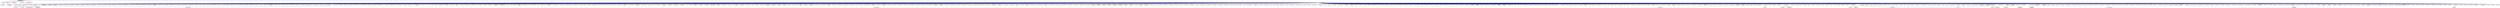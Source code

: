 digraph "runtime_mode.hpp"
{
  edge [fontname="Helvetica",fontsize="10",labelfontname="Helvetica",labelfontsize="10"];
  node [fontname="Helvetica",fontsize="10",shape=record];
  Node17 [label="runtime_mode.hpp",height=0.2,width=0.4,color="black", fillcolor="grey75", style="filled", fontcolor="black"];
  Node17 -> Node18 [dir="back",color="midnightblue",fontsize="10",style="solid",fontname="Helvetica"];
  Node18 [label="hpx_fwd.hpp",height=0.2,width=0.4,color="black", fillcolor="white", style="filled",URL="$d5/d46/hpx__fwd_8hpp.html"];
  Node17 -> Node19 [dir="back",color="midnightblue",fontsize="10",style="solid",fontname="Helvetica"];
  Node19 [label="hpx_init.hpp",height=0.2,width=0.4,color="red", fillcolor="white", style="filled",URL="$d5/df5/hpx__init_8hpp.html"];
  Node19 -> Node20 [dir="back",color="midnightblue",fontsize="10",style="solid",fontname="Helvetica"];
  Node20 [label="1d_stencil_1.cpp",height=0.2,width=0.4,color="black", fillcolor="white", style="filled",URL="$d2/db1/1d__stencil__1_8cpp.html"];
  Node19 -> Node21 [dir="back",color="midnightblue",fontsize="10",style="solid",fontname="Helvetica"];
  Node21 [label="1d_stencil_2.cpp",height=0.2,width=0.4,color="black", fillcolor="white", style="filled",URL="$d3/dd1/1d__stencil__2_8cpp.html"];
  Node19 -> Node22 [dir="back",color="midnightblue",fontsize="10",style="solid",fontname="Helvetica"];
  Node22 [label="1d_stencil_3.cpp",height=0.2,width=0.4,color="black", fillcolor="white", style="filled",URL="$db/d19/1d__stencil__3_8cpp.html"];
  Node19 -> Node23 [dir="back",color="midnightblue",fontsize="10",style="solid",fontname="Helvetica"];
  Node23 [label="1d_stencil_4.cpp",height=0.2,width=0.4,color="black", fillcolor="white", style="filled",URL="$d1/d7d/1d__stencil__4_8cpp.html"];
  Node19 -> Node24 [dir="back",color="midnightblue",fontsize="10",style="solid",fontname="Helvetica"];
  Node24 [label="1d_stencil_4_parallel.cpp",height=0.2,width=0.4,color="black", fillcolor="white", style="filled",URL="$d6/d05/1d__stencil__4__parallel_8cpp.html"];
  Node19 -> Node25 [dir="back",color="midnightblue",fontsize="10",style="solid",fontname="Helvetica"];
  Node25 [label="1d_stencil_4_repart.cpp",height=0.2,width=0.4,color="black", fillcolor="white", style="filled",URL="$d0/d6b/1d__stencil__4__repart_8cpp.html"];
  Node19 -> Node26 [dir="back",color="midnightblue",fontsize="10",style="solid",fontname="Helvetica"];
  Node26 [label="1d_stencil_4_throttle.cpp",height=0.2,width=0.4,color="black", fillcolor="white", style="filled",URL="$d6/de5/1d__stencil__4__throttle_8cpp.html"];
  Node19 -> Node27 [dir="back",color="midnightblue",fontsize="10",style="solid",fontname="Helvetica"];
  Node27 [label="1d_stencil_5.cpp",height=0.2,width=0.4,color="black", fillcolor="white", style="filled",URL="$d7/d2a/1d__stencil__5_8cpp.html"];
  Node19 -> Node28 [dir="back",color="midnightblue",fontsize="10",style="solid",fontname="Helvetica"];
  Node28 [label="1d_stencil_6.cpp",height=0.2,width=0.4,color="black", fillcolor="white", style="filled",URL="$db/de7/1d__stencil__6_8cpp.html"];
  Node19 -> Node29 [dir="back",color="midnightblue",fontsize="10",style="solid",fontname="Helvetica"];
  Node29 [label="1d_stencil_7.cpp",height=0.2,width=0.4,color="black", fillcolor="white", style="filled",URL="$d4/d5a/1d__stencil__7_8cpp.html"];
  Node19 -> Node30 [dir="back",color="midnightblue",fontsize="10",style="solid",fontname="Helvetica"];
  Node30 [label="1d_stencil_8.cpp",height=0.2,width=0.4,color="black", fillcolor="white", style="filled",URL="$df/de0/1d__stencil__8_8cpp.html"];
  Node19 -> Node31 [dir="back",color="midnightblue",fontsize="10",style="solid",fontname="Helvetica"];
  Node31 [label="accumulator_client.cpp",height=0.2,width=0.4,color="black", fillcolor="white", style="filled",URL="$d7/dd0/accumulator__client_8cpp.html"];
  Node19 -> Node32 [dir="back",color="midnightblue",fontsize="10",style="solid",fontname="Helvetica"];
  Node32 [label="template_accumulator\l_client.cpp",height=0.2,width=0.4,color="black", fillcolor="white", style="filled",URL="$df/d93/template__accumulator__client_8cpp.html"];
  Node19 -> Node33 [dir="back",color="midnightblue",fontsize="10",style="solid",fontname="Helvetica"];
  Node33 [label="template_function_accumulator\l_client.cpp",height=0.2,width=0.4,color="black", fillcolor="white", style="filled",URL="$d0/dc6/template__function__accumulator__client_8cpp.html"];
  Node19 -> Node34 [dir="back",color="midnightblue",fontsize="10",style="solid",fontname="Helvetica"];
  Node34 [label="ag_client.cpp",height=0.2,width=0.4,color="black", fillcolor="white", style="filled",URL="$d4/d5d/ag__client_8cpp.html"];
  Node19 -> Node35 [dir="back",color="midnightblue",fontsize="10",style="solid",fontname="Helvetica"];
  Node35 [label="apex_balance.cpp",height=0.2,width=0.4,color="black", fillcolor="white", style="filled",URL="$d4/d8e/apex__balance_8cpp.html"];
  Node19 -> Node36 [dir="back",color="midnightblue",fontsize="10",style="solid",fontname="Helvetica"];
  Node36 [label="apex_fibonacci.cpp",height=0.2,width=0.4,color="black", fillcolor="white", style="filled",URL="$de/de1/apex__fibonacci_8cpp.html"];
  Node19 -> Node37 [dir="back",color="midnightblue",fontsize="10",style="solid",fontname="Helvetica"];
  Node37 [label="apex_policy_engine\l_active_thread_count.cpp",height=0.2,width=0.4,color="black", fillcolor="white", style="filled",URL="$d5/d01/apex__policy__engine__active__thread__count_8cpp.html"];
  Node19 -> Node38 [dir="back",color="midnightblue",fontsize="10",style="solid",fontname="Helvetica"];
  Node38 [label="apex_policy_engine\l_events.cpp",height=0.2,width=0.4,color="black", fillcolor="white", style="filled",URL="$df/d0f/apex__policy__engine__events_8cpp.html"];
  Node19 -> Node39 [dir="back",color="midnightblue",fontsize="10",style="solid",fontname="Helvetica"];
  Node39 [label="apex_policy_engine\l_periodic.cpp",height=0.2,width=0.4,color="black", fillcolor="white", style="filled",URL="$d5/d7b/apex__policy__engine__periodic_8cpp.html"];
  Node19 -> Node40 [dir="back",color="midnightblue",fontsize="10",style="solid",fontname="Helvetica"];
  Node40 [label="async_io_action.cpp",height=0.2,width=0.4,color="black", fillcolor="white", style="filled",URL="$d3/df5/async__io__action_8cpp.html"];
  Node19 -> Node41 [dir="back",color="midnightblue",fontsize="10",style="solid",fontname="Helvetica"];
  Node41 [label="async_io_external.cpp",height=0.2,width=0.4,color="black", fillcolor="white", style="filled",URL="$da/d9a/async__io__external_8cpp.html"];
  Node19 -> Node42 [dir="back",color="midnightblue",fontsize="10",style="solid",fontname="Helvetica"];
  Node42 [label="async_io_low_level.cpp",height=0.2,width=0.4,color="black", fillcolor="white", style="filled",URL="$dc/d10/async__io__low__level_8cpp.html"];
  Node19 -> Node43 [dir="back",color="midnightblue",fontsize="10",style="solid",fontname="Helvetica"];
  Node43 [label="async_io_simple.cpp",height=0.2,width=0.4,color="black", fillcolor="white", style="filled",URL="$da/db7/async__io__simple_8cpp.html"];
  Node19 -> Node44 [dir="back",color="midnightblue",fontsize="10",style="solid",fontname="Helvetica"];
  Node44 [label="hpx_thread_phase.cpp",height=0.2,width=0.4,color="black", fillcolor="white", style="filled",URL="$d5/dca/hpx__thread__phase_8cpp.html"];
  Node19 -> Node45 [dir="back",color="midnightblue",fontsize="10",style="solid",fontname="Helvetica"];
  Node45 [label="os_thread_num.cpp",height=0.2,width=0.4,color="black", fillcolor="white", style="filled",URL="$d2/dfb/os__thread__num_8cpp.html"];
  Node19 -> Node46 [dir="back",color="midnightblue",fontsize="10",style="solid",fontname="Helvetica"];
  Node46 [label="cancelable_action_client.cpp",height=0.2,width=0.4,color="black", fillcolor="white", style="filled",URL="$d1/db8/cancelable__action__client_8cpp.html"];
  Node19 -> Node47 [dir="back",color="midnightblue",fontsize="10",style="solid",fontname="Helvetica"];
  Node47 [label="cublas_matmul.cpp",height=0.2,width=0.4,color="black", fillcolor="white", style="filled",URL="$dd/d84/cublas__matmul_8cpp.html"];
  Node19 -> Node48 [dir="back",color="midnightblue",fontsize="10",style="solid",fontname="Helvetica"];
  Node48 [label="rnd_future_reduce.cpp",height=0.2,width=0.4,color="black", fillcolor="white", style="filled",URL="$d1/db5/rnd__future__reduce_8cpp.html"];
  Node19 -> Node49 [dir="back",color="midnightblue",fontsize="10",style="solid",fontname="Helvetica"];
  Node49 [label="heartbeat.cpp",height=0.2,width=0.4,color="black", fillcolor="white", style="filled",URL="$d8/d98/heartbeat_8cpp.html"];
  Node19 -> Node50 [dir="back",color="midnightblue",fontsize="10",style="solid",fontname="Helvetica"];
  Node50 [label="heartbeat_console.cpp",height=0.2,width=0.4,color="black", fillcolor="white", style="filled",URL="$da/de8/heartbeat__console_8cpp.html"];
  Node19 -> Node51 [dir="back",color="midnightblue",fontsize="10",style="solid",fontname="Helvetica"];
  Node51 [label="hello_world_client.cpp",height=0.2,width=0.4,color="black", fillcolor="white", style="filled",URL="$d5/da6/hello__world__client_8cpp.html"];
  Node19 -> Node52 [dir="back",color="midnightblue",fontsize="10",style="solid",fontname="Helvetica"];
  Node52 [label="interpolate1d_client.cpp",height=0.2,width=0.4,color="black", fillcolor="white", style="filled",URL="$d4/da6/interpolate1d__client_8cpp.html"];
  Node19 -> Node53 [dir="back",color="midnightblue",fontsize="10",style="solid",fontname="Helvetica"];
  Node53 [label="jacobi.cpp",height=0.2,width=0.4,color="black", fillcolor="white", style="filled",URL="$d2/d27/jacobi_8cpp.html"];
  Node19 -> Node54 [dir="back",color="midnightblue",fontsize="10",style="solid",fontname="Helvetica"];
  Node54 [label="jacobi.cpp",height=0.2,width=0.4,color="black", fillcolor="white", style="filled",URL="$d3/d44/smp_2jacobi_8cpp.html"];
  Node19 -> Node55 [dir="back",color="midnightblue",fontsize="10",style="solid",fontname="Helvetica"];
  Node55 [label="jacobi_nonuniform.cpp",height=0.2,width=0.4,color="black", fillcolor="white", style="filled",URL="$dd/ddc/jacobi__nonuniform_8cpp.html"];
  Node19 -> Node56 [dir="back",color="midnightblue",fontsize="10",style="solid",fontname="Helvetica"];
  Node56 [label="nqueen_client.cpp",height=0.2,width=0.4,color="black", fillcolor="white", style="filled",URL="$d3/d5e/nqueen__client_8cpp.html"];
  Node19 -> Node57 [dir="back",color="midnightblue",fontsize="10",style="solid",fontname="Helvetica"];
  Node57 [label="access_counter_set.cpp",height=0.2,width=0.4,color="black", fillcolor="white", style="filled",URL="$dc/d52/access__counter__set_8cpp.html"];
  Node19 -> Node58 [dir="back",color="midnightblue",fontsize="10",style="solid",fontname="Helvetica"];
  Node58 [label="simplest_performance\l_counter.cpp",height=0.2,width=0.4,color="black", fillcolor="white", style="filled",URL="$d4/d4e/simplest__performance__counter_8cpp.html"];
  Node19 -> Node59 [dir="back",color="midnightblue",fontsize="10",style="solid",fontname="Helvetica"];
  Node59 [label="sine_client.cpp",height=0.2,width=0.4,color="black", fillcolor="white", style="filled",URL="$db/d62/sine__client_8cpp.html"];
  Node19 -> Node60 [dir="back",color="midnightblue",fontsize="10",style="solid",fontname="Helvetica"];
  Node60 [label="qt.cpp",height=0.2,width=0.4,color="black", fillcolor="white", style="filled",URL="$df/d90/qt_8cpp.html"];
  Node19 -> Node61 [dir="back",color="midnightblue",fontsize="10",style="solid",fontname="Helvetica"];
  Node61 [label="queue_client.cpp",height=0.2,width=0.4,color="black", fillcolor="white", style="filled",URL="$d7/d96/queue__client_8cpp.html"];
  Node19 -> Node62 [dir="back",color="midnightblue",fontsize="10",style="solid",fontname="Helvetica"];
  Node62 [label="1d_wave_equation.cpp",height=0.2,width=0.4,color="black", fillcolor="white", style="filled",URL="$da/dab/1d__wave__equation_8cpp.html"];
  Node19 -> Node63 [dir="back",color="midnightblue",fontsize="10",style="solid",fontname="Helvetica"];
  Node63 [label="allow_unknown_options.cpp",height=0.2,width=0.4,color="black", fillcolor="white", style="filled",URL="$d9/dc9/allow__unknown__options_8cpp.html"];
  Node19 -> Node64 [dir="back",color="midnightblue",fontsize="10",style="solid",fontname="Helvetica"];
  Node64 [label="command_line_handling.cpp",height=0.2,width=0.4,color="black", fillcolor="white", style="filled",URL="$d4/d05/examples_2quickstart_2command__line__handling_8cpp.html"];
  Node19 -> Node65 [dir="back",color="midnightblue",fontsize="10",style="solid",fontname="Helvetica"];
  Node65 [label="composable_guard.cpp",height=0.2,width=0.4,color="black", fillcolor="white", style="filled",URL="$d3/d68/examples_2quickstart_2composable__guard_8cpp.html"];
  Node19 -> Node66 [dir="back",color="midnightblue",fontsize="10",style="solid",fontname="Helvetica"];
  Node66 [label="error_handling.cpp",height=0.2,width=0.4,color="black", fillcolor="white", style="filled",URL="$d9/d96/error__handling_8cpp.html"];
  Node19 -> Node67 [dir="back",color="midnightblue",fontsize="10",style="solid",fontname="Helvetica"];
  Node67 [label="factorial.cpp",height=0.2,width=0.4,color="black", fillcolor="white", style="filled",URL="$d9/d00/factorial_8cpp.html"];
  Node19 -> Node68 [dir="back",color="midnightblue",fontsize="10",style="solid",fontname="Helvetica"];
  Node68 [label="fibonacci.cpp",height=0.2,width=0.4,color="black", fillcolor="white", style="filled",URL="$d9/d89/fibonacci_8cpp.html"];
  Node19 -> Node69 [dir="back",color="midnightblue",fontsize="10",style="solid",fontname="Helvetica"];
  Node69 [label="fibonacci_await.cpp",height=0.2,width=0.4,color="black", fillcolor="white", style="filled",URL="$dc/d1c/fibonacci__await_8cpp.html"];
  Node19 -> Node70 [dir="back",color="midnightblue",fontsize="10",style="solid",fontname="Helvetica"];
  Node70 [label="fibonacci_dataflow.cpp",height=0.2,width=0.4,color="black", fillcolor="white", style="filled",URL="$df/d3d/fibonacci__dataflow_8cpp.html"];
  Node19 -> Node71 [dir="back",color="midnightblue",fontsize="10",style="solid",fontname="Helvetica"];
  Node71 [label="fibonacci_futures.cpp",height=0.2,width=0.4,color="black", fillcolor="white", style="filled",URL="$d6/de3/fibonacci__futures_8cpp.html"];
  Node19 -> Node72 [dir="back",color="midnightblue",fontsize="10",style="solid",fontname="Helvetica"];
  Node72 [label="fibonacci_futures_distributed.cpp",height=0.2,width=0.4,color="black", fillcolor="white", style="filled",URL="$d1/dc9/fibonacci__futures__distributed_8cpp.html"];
  Node19 -> Node73 [dir="back",color="midnightblue",fontsize="10",style="solid",fontname="Helvetica"];
  Node73 [label="fibonacci_one.cpp",height=0.2,width=0.4,color="black", fillcolor="white", style="filled",URL="$d8/d78/fibonacci__one_8cpp.html"];
  Node19 -> Node74 [dir="back",color="midnightblue",fontsize="10",style="solid",fontname="Helvetica"];
  Node74 [label="fractals.cpp",height=0.2,width=0.4,color="black", fillcolor="white", style="filled",URL="$d8/d58/fractals_8cpp.html"];
  Node19 -> Node75 [dir="back",color="midnightblue",fontsize="10",style="solid",fontname="Helvetica"];
  Node75 [label="fractals_executor.cpp",height=0.2,width=0.4,color="black", fillcolor="white", style="filled",URL="$d9/da9/fractals__executor_8cpp.html"];
  Node19 -> Node76 [dir="back",color="midnightblue",fontsize="10",style="solid",fontname="Helvetica"];
  Node76 [label="fractals_struct.cpp",height=0.2,width=0.4,color="black", fillcolor="white", style="filled",URL="$d8/d2f/fractals__struct_8cpp.html"];
  Node19 -> Node77 [dir="back",color="midnightblue",fontsize="10",style="solid",fontname="Helvetica"];
  Node77 [label="interest_calculator.cpp",height=0.2,width=0.4,color="black", fillcolor="white", style="filled",URL="$d2/d86/interest__calculator_8cpp.html"];
  Node19 -> Node78 [dir="back",color="midnightblue",fontsize="10",style="solid",fontname="Helvetica"];
  Node78 [label="latch_local.cpp",height=0.2,width=0.4,color="black", fillcolor="white", style="filled",URL="$dd/dd3/latch__local_8cpp.html"];
  Node19 -> Node79 [dir="back",color="midnightblue",fontsize="10",style="solid",fontname="Helvetica"];
  Node79 [label="latch_remote.cpp",height=0.2,width=0.4,color="black", fillcolor="white", style="filled",URL="$df/d59/latch__remote_8cpp.html"];
  Node19 -> Node80 [dir="back",color="midnightblue",fontsize="10",style="solid",fontname="Helvetica"];
  Node80 [label="non_atomic_rma.cpp",height=0.2,width=0.4,color="black", fillcolor="white", style="filled",URL="$d7/d8b/non__atomic__rma_8cpp.html"];
  Node19 -> Node81 [dir="back",color="midnightblue",fontsize="10",style="solid",fontname="Helvetica"];
  Node81 [label="partitioned_vector\l_spmd_foreach.cpp",height=0.2,width=0.4,color="black", fillcolor="white", style="filled",URL="$db/d7c/partitioned__vector__spmd__foreach_8cpp.html"];
  Node19 -> Node82 [dir="back",color="midnightblue",fontsize="10",style="solid",fontname="Helvetica"];
  Node82 [label="pingpong.cpp",height=0.2,width=0.4,color="black", fillcolor="white", style="filled",URL="$dd/d4d/pingpong_8cpp.html"];
  Node19 -> Node83 [dir="back",color="midnightblue",fontsize="10",style="solid",fontname="Helvetica"];
  Node83 [label="quicksort.cpp",height=0.2,width=0.4,color="black", fillcolor="white", style="filled",URL="$d3/d1e/quicksort_8cpp.html"];
  Node19 -> Node84 [dir="back",color="midnightblue",fontsize="10",style="solid",fontname="Helvetica"];
  Node84 [label="safe_object.cpp",height=0.2,width=0.4,color="black", fillcolor="white", style="filled",URL="$dd/d52/safe__object_8cpp.html"];
  Node19 -> Node85 [dir="back",color="midnightblue",fontsize="10",style="solid",fontname="Helvetica"];
  Node85 [label="sierpinski.cpp",height=0.2,width=0.4,color="black", fillcolor="white", style="filled",URL="$d3/d7e/sierpinski_8cpp.html"];
  Node19 -> Node86 [dir="back",color="midnightblue",fontsize="10",style="solid",fontname="Helvetica"];
  Node86 [label="sort_by_key_demo.cpp",height=0.2,width=0.4,color="black", fillcolor="white", style="filled",URL="$da/d20/sort__by__key__demo_8cpp.html"];
  Node19 -> Node87 [dir="back",color="midnightblue",fontsize="10",style="solid",fontname="Helvetica"];
  Node87 [label="timed_futures.cpp",height=0.2,width=0.4,color="black", fillcolor="white", style="filled",URL="$d6/d8d/timed__futures_8cpp.html"];
  Node19 -> Node88 [dir="back",color="midnightblue",fontsize="10",style="solid",fontname="Helvetica"];
  Node88 [label="timed_wake.cpp",height=0.2,width=0.4,color="black", fillcolor="white", style="filled",URL="$d8/df9/timed__wake_8cpp.html"];
  Node19 -> Node89 [dir="back",color="midnightblue",fontsize="10",style="solid",fontname="Helvetica"];
  Node89 [label="vector_counting_dotproduct.cpp",height=0.2,width=0.4,color="black", fillcolor="white", style="filled",URL="$df/de9/vector__counting__dotproduct_8cpp.html"];
  Node19 -> Node90 [dir="back",color="midnightblue",fontsize="10",style="solid",fontname="Helvetica"];
  Node90 [label="vector_zip_dotproduct.cpp",height=0.2,width=0.4,color="black", fillcolor="white", style="filled",URL="$dc/d18/vector__zip__dotproduct_8cpp.html"];
  Node19 -> Node91 [dir="back",color="midnightblue",fontsize="10",style="solid",fontname="Helvetica"];
  Node91 [label="wait_composition.cpp",height=0.2,width=0.4,color="black", fillcolor="white", style="filled",URL="$d6/d13/wait__composition_8cpp.html"];
  Node19 -> Node92 [dir="back",color="midnightblue",fontsize="10",style="solid",fontname="Helvetica"];
  Node92 [label="random_mem_access_client.cpp",height=0.2,width=0.4,color="black", fillcolor="white", style="filled",URL="$df/d1b/random__mem__access__client_8cpp.html"];
  Node19 -> Node93 [dir="back",color="midnightblue",fontsize="10",style="solid",fontname="Helvetica"];
  Node93 [label="oversubscribing_resource\l_partitioner.cpp",height=0.2,width=0.4,color="black", fillcolor="white", style="filled",URL="$dd/dee/oversubscribing__resource__partitioner_8cpp.html"];
  Node19 -> Node94 [dir="back",color="midnightblue",fontsize="10",style="solid",fontname="Helvetica"];
  Node94 [label="simple_resource_partitioner.cpp",height=0.2,width=0.4,color="black", fillcolor="white", style="filled",URL="$d5/df9/simple__resource__partitioner_8cpp.html"];
  Node19 -> Node95 [dir="back",color="midnightblue",fontsize="10",style="solid",fontname="Helvetica"];
  Node95 [label="sheneos_client.cpp",height=0.2,width=0.4,color="black", fillcolor="white", style="filled",URL="$d5/da5/sheneos__client_8cpp.html"];
  Node19 -> Node96 [dir="back",color="midnightblue",fontsize="10",style="solid",fontname="Helvetica"];
  Node96 [label="sheneos_compare.cpp",height=0.2,width=0.4,color="black", fillcolor="white", style="filled",URL="$dc/d11/sheneos__compare_8cpp.html"];
  Node19 -> Node97 [dir="back",color="midnightblue",fontsize="10",style="solid",fontname="Helvetica"];
  Node97 [label="sheneos_test.cpp",height=0.2,width=0.4,color="black", fillcolor="white", style="filled",URL="$d4/d6e/sheneos__test_8cpp.html"];
  Node19 -> Node98 [dir="back",color="midnightblue",fontsize="10",style="solid",fontname="Helvetica"];
  Node98 [label="spell_check_file.cpp",height=0.2,width=0.4,color="black", fillcolor="white", style="filled",URL="$df/df7/spell__check__file_8cpp.html"];
  Node19 -> Node99 [dir="back",color="midnightblue",fontsize="10",style="solid",fontname="Helvetica"];
  Node99 [label="spell_check_simple.cpp",height=0.2,width=0.4,color="black", fillcolor="white", style="filled",URL="$dd/d54/spell__check__simple_8cpp.html"];
  Node19 -> Node100 [dir="back",color="midnightblue",fontsize="10",style="solid",fontname="Helvetica"];
  Node100 [label="spin.cpp",height=0.2,width=0.4,color="black", fillcolor="white", style="filled",URL="$d7/df2/spin_8cpp.html"];
  Node19 -> Node101 [dir="back",color="midnightblue",fontsize="10",style="solid",fontname="Helvetica"];
  Node101 [label="throttle_client.cpp",height=0.2,width=0.4,color="black", fillcolor="white", style="filled",URL="$d0/db7/throttle__client_8cpp.html"];
  Node19 -> Node102 [dir="back",color="midnightblue",fontsize="10",style="solid",fontname="Helvetica"];
  Node102 [label="transpose_await.cpp",height=0.2,width=0.4,color="black", fillcolor="white", style="filled",URL="$de/d68/transpose__await_8cpp.html"];
  Node19 -> Node103 [dir="back",color="midnightblue",fontsize="10",style="solid",fontname="Helvetica"];
  Node103 [label="transpose_block.cpp",height=0.2,width=0.4,color="black", fillcolor="white", style="filled",URL="$d0/de1/transpose__block_8cpp.html"];
  Node19 -> Node104 [dir="back",color="midnightblue",fontsize="10",style="solid",fontname="Helvetica"];
  Node104 [label="transpose_block_numa.cpp",height=0.2,width=0.4,color="black", fillcolor="white", style="filled",URL="$dd/d3b/transpose__block__numa_8cpp.html"];
  Node19 -> Node105 [dir="back",color="midnightblue",fontsize="10",style="solid",fontname="Helvetica"];
  Node105 [label="transpose_serial.cpp",height=0.2,width=0.4,color="black", fillcolor="white", style="filled",URL="$db/d74/transpose__serial_8cpp.html"];
  Node19 -> Node106 [dir="back",color="midnightblue",fontsize="10",style="solid",fontname="Helvetica"];
  Node106 [label="transpose_serial_block.cpp",height=0.2,width=0.4,color="black", fillcolor="white", style="filled",URL="$d8/daa/transpose__serial__block_8cpp.html"];
  Node19 -> Node107 [dir="back",color="midnightblue",fontsize="10",style="solid",fontname="Helvetica"];
  Node107 [label="transpose_serial_vector.cpp",height=0.2,width=0.4,color="black", fillcolor="white", style="filled",URL="$d4/d04/transpose__serial__vector_8cpp.html"];
  Node19 -> Node108 [dir="back",color="midnightblue",fontsize="10",style="solid",fontname="Helvetica"];
  Node108 [label="transpose_smp.cpp",height=0.2,width=0.4,color="black", fillcolor="white", style="filled",URL="$d2/d99/transpose__smp_8cpp.html"];
  Node19 -> Node109 [dir="back",color="midnightblue",fontsize="10",style="solid",fontname="Helvetica"];
  Node109 [label="transpose_smp_block.cpp",height=0.2,width=0.4,color="black", fillcolor="white", style="filled",URL="$da/d4d/transpose__smp__block_8cpp.html"];
  Node19 -> Node110 [dir="back",color="midnightblue",fontsize="10",style="solid",fontname="Helvetica"];
  Node110 [label="simple_central_tuplespace\l_client.cpp",height=0.2,width=0.4,color="black", fillcolor="white", style="filled",URL="$d1/d7b/simple__central__tuplespace__client_8cpp.html"];
  Node19 -> Node111 [dir="back",color="midnightblue",fontsize="10",style="solid",fontname="Helvetica"];
  Node111 [label="hpx_init_impl.hpp",height=0.2,width=0.4,color="black", fillcolor="white", style="filled",URL="$d3/d6b/hpx__init__impl_8hpp.html"];
  Node111 -> Node19 [dir="back",color="midnightblue",fontsize="10",style="solid",fontname="Helvetica"];
  Node19 -> Node112 [dir="back",color="midnightblue",fontsize="10",style="solid",fontname="Helvetica"];
  Node112 [label="hpx_main.hpp",height=0.2,width=0.4,color="red", fillcolor="white", style="filled",URL="$df/d16/hpx__main_8hpp.html"];
  Node19 -> Node257 [dir="back",color="midnightblue",fontsize="10",style="solid",fontname="Helvetica"];
  Node257 [label="hpx_main_impl.hpp",height=0.2,width=0.4,color="red", fillcolor="white", style="filled",URL="$dc/dd2/hpx__main__impl_8hpp.html"];
  Node19 -> Node259 [dir="back",color="midnightblue",fontsize="10",style="solid",fontname="Helvetica"];
  Node259 [label="command_line_handling.hpp",height=0.2,width=0.4,color="red", fillcolor="white", style="filled",URL="$dc/dbc/command__line__handling_8hpp.html"];
  Node259 -> Node260 [dir="back",color="midnightblue",fontsize="10",style="solid",fontname="Helvetica"];
  Node260 [label="partitioner.hpp",height=0.2,width=0.4,color="red", fillcolor="white", style="filled",URL="$d4/d13/runtime_2resource_2detail_2partitioner_8hpp.html"];
  Node259 -> Node817 [dir="back",color="midnightblue",fontsize="10",style="solid",fontname="Helvetica"];
  Node817 [label="hpx_init.cpp",height=0.2,width=0.4,color="black", fillcolor="white", style="filled",URL="$d6/dfa/hpx__init_8cpp.html"];
  Node19 -> Node336 [dir="back",color="midnightblue",fontsize="10",style="solid",fontname="Helvetica"];
  Node336 [label="hpx_runtime.cpp",height=0.2,width=0.4,color="black", fillcolor="white", style="filled",URL="$d7/d1e/hpx__runtime_8cpp.html"];
  Node19 -> Node817 [dir="back",color="midnightblue",fontsize="10",style="solid",fontname="Helvetica"];
  Node19 -> Node848 [dir="back",color="midnightblue",fontsize="10",style="solid",fontname="Helvetica"];
  Node848 [label="hpx_main.cpp",height=0.2,width=0.4,color="black", fillcolor="white", style="filled",URL="$d3/d07/hpx__main_8cpp.html"];
  Node19 -> Node849 [dir="back",color="midnightblue",fontsize="10",style="solid",fontname="Helvetica"];
  Node849 [label="hpx_main_argc_argv.cpp",height=0.2,width=0.4,color="black", fillcolor="white", style="filled",URL="$d3/df2/hpx__main__argc__argv_8cpp.html"];
  Node19 -> Node850 [dir="back",color="midnightblue",fontsize="10",style="solid",fontname="Helvetica"];
  Node850 [label="hpx_main_variables\l_map.cpp",height=0.2,width=0.4,color="black", fillcolor="white", style="filled",URL="$d5/d75/hpx__main__variables__map_8cpp.html"];
  Node19 -> Node851 [dir="back",color="midnightblue",fontsize="10",style="solid",fontname="Helvetica"];
  Node851 [label="hpx_user_main.cpp",height=0.2,width=0.4,color="black", fillcolor="white", style="filled",URL="$d2/d68/hpx__user__main_8cpp.html"];
  Node19 -> Node852 [dir="back",color="midnightblue",fontsize="10",style="solid",fontname="Helvetica"];
  Node852 [label="hpx_user_main_argc\l_argv.cpp",height=0.2,width=0.4,color="black", fillcolor="white", style="filled",URL="$d2/d71/hpx__user__main__argc__argv_8cpp.html"];
  Node19 -> Node337 [dir="back",color="midnightblue",fontsize="10",style="solid",fontname="Helvetica"];
  Node337 [label="synchronize.cpp",height=0.2,width=0.4,color="black", fillcolor="white", style="filled",URL="$da/da2/synchronize_8cpp.html"];
  Node19 -> Node338 [dir="back",color="midnightblue",fontsize="10",style="solid",fontname="Helvetica"];
  Node338 [label="agas_cache_timings.cpp",height=0.2,width=0.4,color="black", fillcolor="white", style="filled",URL="$dd/d37/agas__cache__timings_8cpp.html"];
  Node19 -> Node339 [dir="back",color="midnightblue",fontsize="10",style="solid",fontname="Helvetica"];
  Node339 [label="async_overheads.cpp",height=0.2,width=0.4,color="black", fillcolor="white", style="filled",URL="$de/da6/async__overheads_8cpp.html"];
  Node19 -> Node340 [dir="back",color="midnightblue",fontsize="10",style="solid",fontname="Helvetica"];
  Node340 [label="coroutines_call_overhead.cpp",height=0.2,width=0.4,color="black", fillcolor="white", style="filled",URL="$da/d1e/coroutines__call__overhead_8cpp.html"];
  Node19 -> Node341 [dir="back",color="midnightblue",fontsize="10",style="solid",fontname="Helvetica"];
  Node341 [label="foreach_scaling.cpp",height=0.2,width=0.4,color="black", fillcolor="white", style="filled",URL="$d4/d94/foreach__scaling_8cpp.html"];
  Node19 -> Node758 [dir="back",color="midnightblue",fontsize="10",style="solid",fontname="Helvetica"];
  Node758 [label="future_overhead.cpp",height=0.2,width=0.4,color="black", fillcolor="white", style="filled",URL="$d3/d79/future__overhead_8cpp.html"];
  Node19 -> Node759 [dir="back",color="midnightblue",fontsize="10",style="solid",fontname="Helvetica"];
  Node759 [label="hpx_heterogeneous_timed\l_task_spawn.cpp",height=0.2,width=0.4,color="black", fillcolor="white", style="filled",URL="$dd/d27/hpx__heterogeneous__timed__task__spawn_8cpp.html"];
  Node19 -> Node343 [dir="back",color="midnightblue",fontsize="10",style="solid",fontname="Helvetica"];
  Node343 [label="hpx_homogeneous_timed\l_task_spawn_executors.cpp",height=0.2,width=0.4,color="black", fillcolor="white", style="filled",URL="$d1/d3b/hpx__homogeneous__timed__task__spawn__executors_8cpp.html"];
  Node19 -> Node344 [dir="back",color="midnightblue",fontsize="10",style="solid",fontname="Helvetica"];
  Node344 [label="htts2_hpx.cpp",height=0.2,width=0.4,color="black", fillcolor="white", style="filled",URL="$d2/daf/htts2__hpx_8cpp.html"];
  Node19 -> Node760 [dir="back",color="midnightblue",fontsize="10",style="solid",fontname="Helvetica"];
  Node760 [label="parent_vs_child_stealing.cpp",height=0.2,width=0.4,color="black", fillcolor="white", style="filled",URL="$d2/d07/parent__vs__child__stealing_8cpp.html"];
  Node19 -> Node345 [dir="back",color="midnightblue",fontsize="10",style="solid",fontname="Helvetica"];
  Node345 [label="partitioned_vector\l_foreach.cpp",height=0.2,width=0.4,color="black", fillcolor="white", style="filled",URL="$df/d5f/partitioned__vector__foreach_8cpp.html"];
  Node19 -> Node346 [dir="back",color="midnightblue",fontsize="10",style="solid",fontname="Helvetica"];
  Node346 [label="serialization_overhead.cpp",height=0.2,width=0.4,color="black", fillcolor="white", style="filled",URL="$d3/df8/serialization__overhead_8cpp.html"];
  Node19 -> Node347 [dir="back",color="midnightblue",fontsize="10",style="solid",fontname="Helvetica"];
  Node347 [label="sizeof.cpp",height=0.2,width=0.4,color="black", fillcolor="white", style="filled",URL="$d3/d0f/sizeof_8cpp.html"];
  Node19 -> Node761 [dir="back",color="midnightblue",fontsize="10",style="solid",fontname="Helvetica"];
  Node761 [label="spinlock_overhead1.cpp",height=0.2,width=0.4,color="black", fillcolor="white", style="filled",URL="$d0/d32/spinlock__overhead1_8cpp.html"];
  Node19 -> Node762 [dir="back",color="midnightblue",fontsize="10",style="solid",fontname="Helvetica"];
  Node762 [label="spinlock_overhead2.cpp",height=0.2,width=0.4,color="black", fillcolor="white", style="filled",URL="$de/d55/spinlock__overhead2_8cpp.html"];
  Node19 -> Node348 [dir="back",color="midnightblue",fontsize="10",style="solid",fontname="Helvetica"];
  Node348 [label="stencil3_iterators.cpp",height=0.2,width=0.4,color="black", fillcolor="white", style="filled",URL="$db/d9e/stencil3__iterators_8cpp.html"];
  Node19 -> Node349 [dir="back",color="midnightblue",fontsize="10",style="solid",fontname="Helvetica"];
  Node349 [label="stream.cpp",height=0.2,width=0.4,color="black", fillcolor="white", style="filled",URL="$da/d5f/stream_8cpp.html"];
  Node19 -> Node350 [dir="back",color="midnightblue",fontsize="10",style="solid",fontname="Helvetica"];
  Node350 [label="timed_task_spawn.cpp",height=0.2,width=0.4,color="black", fillcolor="white", style="filled",URL="$df/de1/timed__task__spawn_8cpp.html"];
  Node19 -> Node351 [dir="back",color="midnightblue",fontsize="10",style="solid",fontname="Helvetica"];
  Node351 [label="transform_reduce_binary\l_scaling.cpp",height=0.2,width=0.4,color="black", fillcolor="white", style="filled",URL="$d1/dae/transform__reduce__binary__scaling_8cpp.html"];
  Node19 -> Node352 [dir="back",color="midnightblue",fontsize="10",style="solid",fontname="Helvetica"];
  Node352 [label="transform_reduce_scaling.cpp",height=0.2,width=0.4,color="black", fillcolor="white", style="filled",URL="$db/d2a/transform__reduce__scaling_8cpp.html"];
  Node19 -> Node763 [dir="back",color="midnightblue",fontsize="10",style="solid",fontname="Helvetica"];
  Node763 [label="wait_all_timings.cpp",height=0.2,width=0.4,color="black", fillcolor="white", style="filled",URL="$d5/da1/wait__all__timings_8cpp.html"];
  Node19 -> Node353 [dir="back",color="midnightblue",fontsize="10",style="solid",fontname="Helvetica"];
  Node353 [label="minmax_element_performance.cpp",height=0.2,width=0.4,color="black", fillcolor="white", style="filled",URL="$d9/d93/minmax__element__performance_8cpp.html"];
  Node19 -> Node354 [dir="back",color="midnightblue",fontsize="10",style="solid",fontname="Helvetica"];
  Node354 [label="barrier_performance.cpp",height=0.2,width=0.4,color="black", fillcolor="white", style="filled",URL="$d6/d6c/barrier__performance_8cpp.html"];
  Node19 -> Node355 [dir="back",color="midnightblue",fontsize="10",style="solid",fontname="Helvetica"];
  Node355 [label="network_storage.cpp",height=0.2,width=0.4,color="black", fillcolor="white", style="filled",URL="$db/daa/network__storage_8cpp.html"];
  Node19 -> Node356 [dir="back",color="midnightblue",fontsize="10",style="solid",fontname="Helvetica"];
  Node356 [label="simple_profiler.hpp",height=0.2,width=0.4,color="black", fillcolor="white", style="filled",URL="$d8/d02/simple__profiler_8hpp.html"];
  Node356 -> Node355 [dir="back",color="midnightblue",fontsize="10",style="solid",fontname="Helvetica"];
  Node19 -> Node853 [dir="back",color="midnightblue",fontsize="10",style="solid",fontname="Helvetica"];
  Node853 [label="osu_base.cpp",height=0.2,width=0.4,color="black", fillcolor="white", style="filled",URL="$d2/d45/osu__base_8cpp.html"];
  Node19 -> Node357 [dir="back",color="midnightblue",fontsize="10",style="solid",fontname="Helvetica"];
  Node357 [label="osu_bcast.cpp",height=0.2,width=0.4,color="black", fillcolor="white", style="filled",URL="$d3/dca/osu__bcast_8cpp.html"];
  Node19 -> Node362 [dir="back",color="midnightblue",fontsize="10",style="solid",fontname="Helvetica"];
  Node362 [label="osu_scatter.cpp",height=0.2,width=0.4,color="black", fillcolor="white", style="filled",URL="$d4/d4c/osu__scatter_8cpp.html"];
  Node19 -> Node363 [dir="back",color="midnightblue",fontsize="10",style="solid",fontname="Helvetica"];
  Node363 [label="pingpong_performance.cpp",height=0.2,width=0.4,color="black", fillcolor="white", style="filled",URL="$de/d03/pingpong__performance_8cpp.html"];
  Node19 -> Node364 [dir="back",color="midnightblue",fontsize="10",style="solid",fontname="Helvetica"];
  Node364 [label="benchmark_is_heap.cpp",height=0.2,width=0.4,color="black", fillcolor="white", style="filled",URL="$da/d4f/benchmark__is__heap_8cpp.html"];
  Node19 -> Node365 [dir="back",color="midnightblue",fontsize="10",style="solid",fontname="Helvetica"];
  Node365 [label="benchmark_is_heap_until.cpp",height=0.2,width=0.4,color="black", fillcolor="white", style="filled",URL="$dc/df5/benchmark__is__heap__until_8cpp.html"];
  Node19 -> Node366 [dir="back",color="midnightblue",fontsize="10",style="solid",fontname="Helvetica"];
  Node366 [label="benchmark_merge.cpp",height=0.2,width=0.4,color="black", fillcolor="white", style="filled",URL="$dd/d49/benchmark__merge_8cpp.html"];
  Node19 -> Node367 [dir="back",color="midnightblue",fontsize="10",style="solid",fontname="Helvetica"];
  Node367 [label="benchmark_partition.cpp",height=0.2,width=0.4,color="black", fillcolor="white", style="filled",URL="$d9/d88/benchmark__partition_8cpp.html"];
  Node19 -> Node368 [dir="back",color="midnightblue",fontsize="10",style="solid",fontname="Helvetica"];
  Node368 [label="benchmark_partition\l_copy.cpp",height=0.2,width=0.4,color="black", fillcolor="white", style="filled",URL="$d3/d0e/benchmark__partition__copy_8cpp.html"];
  Node19 -> Node369 [dir="back",color="midnightblue",fontsize="10",style="solid",fontname="Helvetica"];
  Node369 [label="benchmark_unique_copy.cpp",height=0.2,width=0.4,color="black", fillcolor="white", style="filled",URL="$d9/d53/benchmark__unique__copy_8cpp.html"];
  Node19 -> Node774 [dir="back",color="midnightblue",fontsize="10",style="solid",fontname="Helvetica"];
  Node774 [label="component_action_move\l_semantics.cpp",height=0.2,width=0.4,color="black", fillcolor="white", style="filled",URL="$d4/d20/component__action__move__semantics_8cpp.html"];
  Node19 -> Node854 [dir="back",color="midnightblue",fontsize="10",style="solid",fontname="Helvetica"];
  Node854 [label="make_continuation_1615.cpp",height=0.2,width=0.4,color="black", fillcolor="white", style="filled",URL="$d4/d2c/make__continuation__1615_8cpp.html"];
  Node19 -> Node855 [dir="back",color="midnightblue",fontsize="10",style="solid",fontname="Helvetica"];
  Node855 [label="plain_action_1550.cpp",height=0.2,width=0.4,color="black", fillcolor="white", style="filled",URL="$d0/dff/plain__action__1550_8cpp.html"];
  Node19 -> Node690 [dir="back",color="midnightblue",fontsize="10",style="solid",fontname="Helvetica"];
  Node690 [label="plain_action_move_semantics.cpp",height=0.2,width=0.4,color="black", fillcolor="white", style="filled",URL="$db/d0f/plain__action__move__semantics_8cpp.html"];
  Node19 -> Node372 [dir="back",color="midnightblue",fontsize="10",style="solid",fontname="Helvetica"];
  Node372 [label="duplicate_id_registration\l_1596.cpp",height=0.2,width=0.4,color="black", fillcolor="white", style="filled",URL="$db/d8d/duplicate__id__registration__1596_8cpp.html"];
  Node19 -> Node373 [dir="back",color="midnightblue",fontsize="10",style="solid",fontname="Helvetica"];
  Node373 [label="pass_by_value_id_type\l_action.cpp",height=0.2,width=0.4,color="black", fillcolor="white", style="filled",URL="$d0/de6/pass__by__value__id__type__action_8cpp.html"];
  Node19 -> Node374 [dir="back",color="midnightblue",fontsize="10",style="solid",fontname="Helvetica"];
  Node374 [label="register_with_basename\l_1804.cpp",height=0.2,width=0.4,color="black", fillcolor="white", style="filled",URL="$db/d95/register__with__basename__1804_8cpp.html"];
  Node19 -> Node375 [dir="back",color="midnightblue",fontsize="10",style="solid",fontname="Helvetica"];
  Node375 [label="send_gid_keep_component\l_1624.cpp",height=0.2,width=0.4,color="black", fillcolor="white", style="filled",URL="$d9/d49/send__gid__keep__component__1624_8cpp.html"];
  Node19 -> Node383 [dir="back",color="midnightblue",fontsize="10",style="solid",fontname="Helvetica"];
  Node383 [label="main.cc",height=0.2,width=0.4,color="black", fillcolor="white", style="filled",URL="$d9/d0f/main_8cc.html"];
  Node19 -> Node385 [dir="back",color="midnightblue",fontsize="10",style="solid",fontname="Helvetica"];
  Node385 [label="client_1950.cpp",height=0.2,width=0.4,color="black", fillcolor="white", style="filled",URL="$d0/d79/client__1950_8cpp.html"];
  Node19 -> Node386 [dir="back",color="midnightblue",fontsize="10",style="solid",fontname="Helvetica"];
  Node386 [label="commandline_options\l_1437.cpp",height=0.2,width=0.4,color="black", fillcolor="white", style="filled",URL="$d5/dbd/commandline__options__1437_8cpp.html"];
  Node19 -> Node779 [dir="back",color="midnightblue",fontsize="10",style="solid",fontname="Helvetica"];
  Node779 [label="create_n_components\l_2323.cpp",height=0.2,width=0.4,color="black", fillcolor="white", style="filled",URL="$d9/d8c/create__n__components__2323_8cpp.html"];
  Node19 -> Node780 [dir="back",color="midnightblue",fontsize="10",style="solid",fontname="Helvetica"];
  Node780 [label="create_remote_component\l_2334.cpp",height=0.2,width=0.4,color="black", fillcolor="white", style="filled",URL="$de/d8c/create__remote__component__2334_8cpp.html"];
  Node19 -> Node387 [dir="back",color="midnightblue",fontsize="10",style="solid",fontname="Helvetica"];
  Node387 [label="moveonly_constructor\l_arguments_1405.cpp",height=0.2,width=0.4,color="black", fillcolor="white", style="filled",URL="$d3/dcf/moveonly__constructor__arguments__1405_8cpp.html"];
  Node19 -> Node388 [dir="back",color="midnightblue",fontsize="10",style="solid",fontname="Helvetica"];
  Node388 [label="partitioned_vector\l_2201.cpp",height=0.2,width=0.4,color="black", fillcolor="white", style="filled",URL="$dc/d39/partitioned__vector__2201_8cpp.html"];
  Node19 -> Node781 [dir="back",color="midnightblue",fontsize="10",style="solid",fontname="Helvetica"];
  Node781 [label="returned_client_2150.cpp",height=0.2,width=0.4,color="black", fillcolor="white", style="filled",URL="$d6/d08/returned__client__2150_8cpp.html"];
  Node19 -> Node856 [dir="back",color="midnightblue",fontsize="10",style="solid",fontname="Helvetica"];
  Node856 [label="for_each_value_proxy.cpp",height=0.2,width=0.4,color="black", fillcolor="white", style="filled",URL="$d1/d78/for__each__value__proxy_8cpp.html"];
  Node19 -> Node389 [dir="back",color="midnightblue",fontsize="10",style="solid",fontname="Helvetica"];
  Node389 [label="dynamic_counters_loaded\l_1508.cpp",height=0.2,width=0.4,color="black", fillcolor="white", style="filled",URL="$db/d58/dynamic__counters__loaded__1508_8cpp.html"];
  Node19 -> Node390 [dir="back",color="midnightblue",fontsize="10",style="solid",fontname="Helvetica"];
  Node390 [label="id_type_ref_counting\l_1032.cpp",height=0.2,width=0.4,color="black", fillcolor="white", style="filled",URL="$d8/dfd/id__type__ref__counting__1032_8cpp.html"];
  Node19 -> Node391 [dir="back",color="midnightblue",fontsize="10",style="solid",fontname="Helvetica"];
  Node391 [label="lost_output_2236.cpp",height=0.2,width=0.4,color="black", fillcolor="white", style="filled",URL="$db/dd0/lost__output__2236_8cpp.html"];
  Node19 -> Node392 [dir="back",color="midnightblue",fontsize="10",style="solid",fontname="Helvetica"];
  Node392 [label="no_output_1173.cpp",height=0.2,width=0.4,color="black", fillcolor="white", style="filled",URL="$de/d67/no__output__1173_8cpp.html"];
  Node19 -> Node393 [dir="back",color="midnightblue",fontsize="10",style="solid",fontname="Helvetica"];
  Node393 [label="after_588.cpp",height=0.2,width=0.4,color="black", fillcolor="white", style="filled",URL="$dc/dc0/after__588_8cpp.html"];
  Node19 -> Node782 [dir="back",color="midnightblue",fontsize="10",style="solid",fontname="Helvetica"];
  Node782 [label="async_action_1813.cpp",height=0.2,width=0.4,color="black", fillcolor="white", style="filled",URL="$db/de6/async__action__1813_8cpp.html"];
  Node19 -> Node857 [dir="back",color="midnightblue",fontsize="10",style="solid",fontname="Helvetica"];
  Node857 [label="async_callback_non\l_deduced_context.cpp",height=0.2,width=0.4,color="black", fillcolor="white", style="filled",URL="$dc/dbb/async__callback__non__deduced__context_8cpp.html"];
  Node19 -> Node858 [dir="back",color="midnightblue",fontsize="10",style="solid",fontname="Helvetica"];
  Node858 [label="broadcast_unwrap_future\l_2885.cpp",height=0.2,width=0.4,color="black", fillcolor="white", style="filled",URL="$da/df6/broadcast__unwrap__future__2885_8cpp.html"];
  Node19 -> Node859 [dir="back",color="midnightblue",fontsize="10",style="solid",fontname="Helvetica"];
  Node859 [label="broadcast_wait_for\l_2822.cpp",height=0.2,width=0.4,color="black", fillcolor="white", style="filled",URL="$dd/de7/broadcast__wait__for__2822_8cpp.html"];
  Node19 -> Node394 [dir="back",color="midnightblue",fontsize="10",style="solid",fontname="Helvetica"];
  Node394 [label="channel_register_as\l_2722.cpp",height=0.2,width=0.4,color="black", fillcolor="white", style="filled",URL="$d4/d98/channel__register__as__2722_8cpp.html"];
  Node19 -> Node722 [dir="back",color="midnightblue",fontsize="10",style="solid",fontname="Helvetica"];
  Node722 [label="dataflow_791.cpp",height=0.2,width=0.4,color="black", fillcolor="white", style="filled",URL="$d6/da1/dataflow__791_8cpp.html"];
  Node19 -> Node395 [dir="back",color="midnightblue",fontsize="10",style="solid",fontname="Helvetica"];
  Node395 [label="dataflow_action_2008.cpp",height=0.2,width=0.4,color="black", fillcolor="white", style="filled",URL="$da/dad/dataflow__action__2008_8cpp.html"];
  Node19 -> Node691 [dir="back",color="midnightblue",fontsize="10",style="solid",fontname="Helvetica"];
  Node691 [label="future_hang_on_get\l_629.cpp",height=0.2,width=0.4,color="black", fillcolor="white", style="filled",URL="$d6/dfd/future__hang__on__get__629_8cpp.html"];
  Node19 -> Node692 [dir="back",color="midnightblue",fontsize="10",style="solid",fontname="Helvetica"];
  Node692 [label="future_hang_on_then\l_629.cpp",height=0.2,width=0.4,color="black", fillcolor="white", style="filled",URL="$d1/ddc/future__hang__on__then__629_8cpp.html"];
  Node19 -> Node693 [dir="back",color="midnightblue",fontsize="10",style="solid",fontname="Helvetica"];
  Node693 [label="future_hang_on_wait\l_with_callback_629.cpp",height=0.2,width=0.4,color="black", fillcolor="white", style="filled",URL="$d0/d0e/future__hang__on__wait__with__callback__629_8cpp.html"];
  Node19 -> Node696 [dir="back",color="midnightblue",fontsize="10",style="solid",fontname="Helvetica"];
  Node696 [label="future_timed_wait_1025.cpp",height=0.2,width=0.4,color="black", fillcolor="white", style="filled",URL="$de/d7d/future__timed__wait__1025_8cpp.html"];
  Node19 -> Node396 [dir="back",color="midnightblue",fontsize="10",style="solid",fontname="Helvetica"];
  Node396 [label="lifetime_588_1.cpp",height=0.2,width=0.4,color="black", fillcolor="white", style="filled",URL="$de/d75/lifetime__588__1_8cpp.html"];
  Node19 -> Node397 [dir="back",color="midnightblue",fontsize="10",style="solid",fontname="Helvetica"];
  Node397 [label="multiple_gather_ops\l_2001.cpp",height=0.2,width=0.4,color="black", fillcolor="white", style="filled",URL="$d3/d95/multiple__gather__ops__2001_8cpp.html"];
  Node19 -> Node399 [dir="back",color="midnightblue",fontsize="10",style="solid",fontname="Helvetica"];
  Node399 [label="promise_leak_996.cpp",height=0.2,width=0.4,color="black", fillcolor="white", style="filled",URL="$d0/d7e/promise__leak__996_8cpp.html"];
  Node19 -> Node400 [dir="back",color="midnightblue",fontsize="10",style="solid",fontname="Helvetica"];
  Node400 [label="receive_buffer_1733.cpp",height=0.2,width=0.4,color="black", fillcolor="white", style="filled",URL="$d1/d0e/receive__buffer__1733_8cpp.html"];
  Node19 -> Node401 [dir="back",color="midnightblue",fontsize="10",style="solid",fontname="Helvetica"];
  Node401 [label="split_future_2246.cpp",height=0.2,width=0.4,color="black", fillcolor="white", style="filled",URL="$db/d2b/split__future__2246_8cpp.html"];
  Node19 -> Node402 [dir="back",color="midnightblue",fontsize="10",style="solid",fontname="Helvetica"];
  Node402 [label="wait_all_hang_1946.cpp",height=0.2,width=0.4,color="black", fillcolor="white", style="filled",URL="$d5/d69/wait__all__hang__1946_8cpp.html"];
  Node19 -> Node403 [dir="back",color="midnightblue",fontsize="10",style="solid",fontname="Helvetica"];
  Node403 [label="wait_for_1751.cpp",height=0.2,width=0.4,color="black", fillcolor="white", style="filled",URL="$d9/d48/wait__for__1751_8cpp.html"];
  Node19 -> Node404 [dir="back",color="midnightblue",fontsize="10",style="solid",fontname="Helvetica"];
  Node404 [label="multiple_init.cpp",height=0.2,width=0.4,color="black", fillcolor="white", style="filled",URL="$df/d43/multiple__init_8cpp.html"];
  Node19 -> Node860 [dir="back",color="midnightblue",fontsize="10",style="solid",fontname="Helvetica"];
  Node860 [label="lambda_arguments_2403.cpp",height=0.2,width=0.4,color="black", fillcolor="white", style="filled",URL="$d9/d6a/lambda__arguments__2403_8cpp.html"];
  Node19 -> Node861 [dir="back",color="midnightblue",fontsize="10",style="solid",fontname="Helvetica"];
  Node861 [label="lambda_return_type\l_2402.cpp",height=0.2,width=0.4,color="black", fillcolor="white", style="filled",URL="$dc/d13/lambda__return__type__2402_8cpp.html"];
  Node19 -> Node405 [dir="back",color="midnightblue",fontsize="10",style="solid",fontname="Helvetica"];
  Node405 [label="is_executor_1691.cpp",height=0.2,width=0.4,color="black", fillcolor="white", style="filled",URL="$d2/d1e/is__executor__1691_8cpp.html"];
  Node19 -> Node406 [dir="back",color="midnightblue",fontsize="10",style="solid",fontname="Helvetica"];
  Node406 [label="for_each_annotated\l_function.cpp",height=0.2,width=0.4,color="black", fillcolor="white", style="filled",URL="$d5/dbf/for__each__annotated__function_8cpp.html"];
  Node19 -> Node407 [dir="back",color="midnightblue",fontsize="10",style="solid",fontname="Helvetica"];
  Node407 [label="for_loop_2281.cpp",height=0.2,width=0.4,color="black", fillcolor="white", style="filled",URL="$de/d36/for__loop__2281_8cpp.html"];
  Node19 -> Node408 [dir="back",color="midnightblue",fontsize="10",style="solid",fontname="Helvetica"];
  Node408 [label="minimal_findend.cpp",height=0.2,width=0.4,color="black", fillcolor="white", style="filled",URL="$da/d34/minimal__findend_8cpp.html"];
  Node19 -> Node409 [dir="back",color="midnightblue",fontsize="10",style="solid",fontname="Helvetica"];
  Node409 [label="scan_different_inits.cpp",height=0.2,width=0.4,color="black", fillcolor="white", style="filled",URL="$d6/d4b/scan__different__inits_8cpp.html"];
  Node19 -> Node410 [dir="back",color="midnightblue",fontsize="10",style="solid",fontname="Helvetica"];
  Node410 [label="scan_non_commutative.cpp",height=0.2,width=0.4,color="black", fillcolor="white", style="filled",URL="$d8/de4/scan__non__commutative_8cpp.html"];
  Node19 -> Node411 [dir="back",color="midnightblue",fontsize="10",style="solid",fontname="Helvetica"];
  Node411 [label="scan_shortlength.cpp",height=0.2,width=0.4,color="black", fillcolor="white", style="filled",URL="$de/d75/scan__shortlength_8cpp.html"];
  Node19 -> Node412 [dir="back",color="midnightblue",fontsize="10",style="solid",fontname="Helvetica"];
  Node412 [label="search_zerolength.cpp",height=0.2,width=0.4,color="black", fillcolor="white", style="filled",URL="$d0/d9f/search__zerolength_8cpp.html"];
  Node19 -> Node413 [dir="back",color="midnightblue",fontsize="10",style="solid",fontname="Helvetica"];
  Node413 [label="static_chunker_2282.cpp",height=0.2,width=0.4,color="black", fillcolor="white", style="filled",URL="$d5/d52/static__chunker__2282_8cpp.html"];
  Node19 -> Node862 [dir="back",color="midnightblue",fontsize="10",style="solid",fontname="Helvetica"];
  Node862 [label="discover_counters_1787.cpp",height=0.2,width=0.4,color="black", fillcolor="white", style="filled",URL="$d0/d7f/discover__counters__1787_8cpp.html"];
  Node19 -> Node414 [dir="back",color="midnightblue",fontsize="10",style="solid",fontname="Helvetica"];
  Node414 [label="papi_counters_active\l_interface.cpp",height=0.2,width=0.4,color="black", fillcolor="white", style="filled",URL="$db/dd5/papi__counters__active__interface_8cpp.html"];
  Node19 -> Node415 [dir="back",color="midnightblue",fontsize="10",style="solid",fontname="Helvetica"];
  Node415 [label="papi_counters_basic\l_functions.cpp",height=0.2,width=0.4,color="black", fillcolor="white", style="filled",URL="$da/dc8/papi__counters__basic__functions_8cpp.html"];
  Node19 -> Node416 [dir="back",color="midnightblue",fontsize="10",style="solid",fontname="Helvetica"];
  Node416 [label="papi_counters_segfault\l_1890.cpp",height=0.2,width=0.4,color="black", fillcolor="white", style="filled",URL="$df/d76/papi__counters__segfault__1890_8cpp.html"];
  Node19 -> Node417 [dir="back",color="midnightblue",fontsize="10",style="solid",fontname="Helvetica"];
  Node417 [label="uptime_1737.cpp",height=0.2,width=0.4,color="black", fillcolor="white", style="filled",URL="$d7/d12/uptime__1737_8cpp.html"];
  Node19 -> Node418 [dir="back",color="midnightblue",fontsize="10",style="solid",fontname="Helvetica"];
  Node418 [label="block_os_threads_1036.cpp",height=0.2,width=0.4,color="black", fillcolor="white", style="filled",URL="$d7/d92/block__os__threads__1036_8cpp.html"];
  Node19 -> Node419 [dir="back",color="midnightblue",fontsize="10",style="solid",fontname="Helvetica"];
  Node419 [label="resume_priority.cpp",height=0.2,width=0.4,color="black", fillcolor="white", style="filled",URL="$de/d5e/resume__priority_8cpp.html"];
  Node19 -> Node420 [dir="back",color="midnightblue",fontsize="10",style="solid",fontname="Helvetica"];
  Node420 [label="thread_rescheduling.cpp",height=0.2,width=0.4,color="black", fillcolor="white", style="filled",URL="$d6/d6d/thread__rescheduling_8cpp.html"];
  Node19 -> Node421 [dir="back",color="midnightblue",fontsize="10",style="solid",fontname="Helvetica"];
  Node421 [label="thread_suspend_duration.cpp",height=0.2,width=0.4,color="black", fillcolor="white", style="filled",URL="$db/d59/thread__suspend__duration_8cpp.html"];
  Node19 -> Node422 [dir="back",color="midnightblue",fontsize="10",style="solid",fontname="Helvetica"];
  Node422 [label="thread_suspend_pending.cpp",height=0.2,width=0.4,color="black", fillcolor="white", style="filled",URL="$de/d29/thread__suspend__pending_8cpp.html"];
  Node19 -> Node423 [dir="back",color="midnightblue",fontsize="10",style="solid",fontname="Helvetica"];
  Node423 [label="threads_all_1422.cpp",height=0.2,width=0.4,color="black", fillcolor="white", style="filled",URL="$d2/d38/threads__all__1422_8cpp.html"];
  Node19 -> Node863 [dir="back",color="midnightblue",fontsize="10",style="solid",fontname="Helvetica"];
  Node863 [label="is_callable_1179.cpp",height=0.2,width=0.4,color="black", fillcolor="white", style="filled",URL="$dc/d4b/is__callable__1179_8cpp.html"];
  Node19 -> Node424 [dir="back",color="midnightblue",fontsize="10",style="solid",fontname="Helvetica"];
  Node424 [label="unhandled_exception\l_582.cpp",height=0.2,width=0.4,color="black", fillcolor="white", style="filled",URL="$d9/d1e/unhandled__exception__582_8cpp.html"];
  Node19 -> Node864 [dir="back",color="midnightblue",fontsize="10",style="solid",fontname="Helvetica"];
  Node864 [label="command_line_arguments\l_706.cpp",height=0.2,width=0.4,color="black", fillcolor="white", style="filled",URL="$d4/d9b/command__line__arguments__706_8cpp.html"];
  Node19 -> Node425 [dir="back",color="midnightblue",fontsize="10",style="solid",fontname="Helvetica"];
  Node425 [label="configuration_1572.cpp",height=0.2,width=0.4,color="black", fillcolor="white", style="filled",URL="$d9/d26/configuration__1572_8cpp.html"];
  Node19 -> Node426 [dir="back",color="midnightblue",fontsize="10",style="solid",fontname="Helvetica"];
  Node426 [label="function_argument.cpp",height=0.2,width=0.4,color="black", fillcolor="white", style="filled",URL="$db/da3/function__argument_8cpp.html"];
  Node19 -> Node765 [dir="back",color="midnightblue",fontsize="10",style="solid",fontname="Helvetica"];
  Node765 [label="function_serialization\l_728.cpp",height=0.2,width=0.4,color="black", fillcolor="white", style="filled",URL="$d8/db1/function__serialization__728_8cpp.html"];
  Node19 -> Node865 [dir="back",color="midnightblue",fontsize="10",style="solid",fontname="Helvetica"];
  Node865 [label="iarchive_1237.cpp",height=0.2,width=0.4,color="black", fillcolor="white", style="filled",URL="$db/d3c/iarchive__1237_8cpp.html"];
  Node19 -> Node866 [dir="back",color="midnightblue",fontsize="10",style="solid",fontname="Helvetica"];
  Node866 [label="protect_with_nullary\l_pfo.cpp",height=0.2,width=0.4,color="black", fillcolor="white", style="filled",URL="$df/db5/protect__with__nullary__pfo_8cpp.html"];
  Node19 -> Node427 [dir="back",color="midnightblue",fontsize="10",style="solid",fontname="Helvetica"];
  Node427 [label="serialize_buffer_1069.cpp",height=0.2,width=0.4,color="black", fillcolor="white", style="filled",URL="$d4/dc0/serialize__buffer__1069_8cpp.html"];
  Node19 -> Node867 [dir="back",color="midnightblue",fontsize="10",style="solid",fontname="Helvetica"];
  Node867 [label="set_config_entry_deadlock.cpp",height=0.2,width=0.4,color="black", fillcolor="white", style="filled",URL="$d4/d69/set__config__entry__deadlock_8cpp.html"];
  Node19 -> Node868 [dir="back",color="midnightblue",fontsize="10",style="solid",fontname="Helvetica"];
  Node868 [label="tuple_serialization\l_803.cpp",height=0.2,width=0.4,color="black", fillcolor="white", style="filled",URL="$de/d61/tuple__serialization__803_8cpp.html"];
  Node19 -> Node723 [dir="back",color="midnightblue",fontsize="10",style="solid",fontname="Helvetica"];
  Node723 [label="use_all_cores_2262.cpp",height=0.2,width=0.4,color="black", fillcolor="white", style="filled",URL="$d2/d10/use__all__cores__2262_8cpp.html"];
  Node19 -> Node771 [dir="back",color="midnightblue",fontsize="10",style="solid",fontname="Helvetica"];
  Node771 [label="zero_copy_parcels_1001.cpp",height=0.2,width=0.4,color="black", fillcolor="white", style="filled",URL="$da/dfd/zero__copy__parcels__1001_8cpp.html"];
  Node19 -> Node431 [dir="back",color="midnightblue",fontsize="10",style="solid",fontname="Helvetica"];
  Node431 [label="credit_exhaustion.cpp",height=0.2,width=0.4,color="black", fillcolor="white", style="filled",URL="$d6/d80/credit__exhaustion_8cpp.html"];
  Node19 -> Node783 [dir="back",color="midnightblue",fontsize="10",style="solid",fontname="Helvetica"];
  Node783 [label="find_clients_from_prefix.cpp",height=0.2,width=0.4,color="black", fillcolor="white", style="filled",URL="$dc/d15/find__clients__from__prefix_8cpp.html"];
  Node19 -> Node784 [dir="back",color="midnightblue",fontsize="10",style="solid",fontname="Helvetica"];
  Node784 [label="find_ids_from_prefix.cpp",height=0.2,width=0.4,color="black", fillcolor="white", style="filled",URL="$dc/df3/find__ids__from__prefix_8cpp.html"];
  Node19 -> Node785 [dir="back",color="midnightblue",fontsize="10",style="solid",fontname="Helvetica"];
  Node785 [label="get_colocation_id.cpp",height=0.2,width=0.4,color="black", fillcolor="white", style="filled",URL="$dd/d0d/get__colocation__id_8cpp.html"];
  Node19 -> Node766 [dir="back",color="midnightblue",fontsize="10",style="solid",fontname="Helvetica"];
  Node766 [label="local_address_rebind.cpp",height=0.2,width=0.4,color="black", fillcolor="white", style="filled",URL="$d1/d4f/local__address__rebind_8cpp.html"];
  Node19 -> Node432 [dir="back",color="midnightblue",fontsize="10",style="solid",fontname="Helvetica"];
  Node432 [label="local_embedded_ref\l_to_local_object.cpp",height=0.2,width=0.4,color="black", fillcolor="white", style="filled",URL="$d6/d54/local__embedded__ref__to__local__object_8cpp.html"];
  Node19 -> Node433 [dir="back",color="midnightblue",fontsize="10",style="solid",fontname="Helvetica"];
  Node433 [label="local_embedded_ref\l_to_remote_object.cpp",height=0.2,width=0.4,color="black", fillcolor="white", style="filled",URL="$d6/d34/local__embedded__ref__to__remote__object_8cpp.html"];
  Node19 -> Node434 [dir="back",color="midnightblue",fontsize="10",style="solid",fontname="Helvetica"];
  Node434 [label="refcnted_symbol_to\l_local_object.cpp",height=0.2,width=0.4,color="black", fillcolor="white", style="filled",URL="$d9/deb/refcnted__symbol__to__local__object_8cpp.html"];
  Node19 -> Node435 [dir="back",color="midnightblue",fontsize="10",style="solid",fontname="Helvetica"];
  Node435 [label="refcnted_symbol_to\l_remote_object.cpp",height=0.2,width=0.4,color="black", fillcolor="white", style="filled",URL="$dd/d20/refcnted__symbol__to__remote__object_8cpp.html"];
  Node19 -> Node436 [dir="back",color="midnightblue",fontsize="10",style="solid",fontname="Helvetica"];
  Node436 [label="remote_embedded_ref\l_to_local_object.cpp",height=0.2,width=0.4,color="black", fillcolor="white", style="filled",URL="$d4/ded/remote__embedded__ref__to__local__object_8cpp.html"];
  Node19 -> Node437 [dir="back",color="midnightblue",fontsize="10",style="solid",fontname="Helvetica"];
  Node437 [label="remote_embedded_ref\l_to_remote_object.cpp",height=0.2,width=0.4,color="black", fillcolor="white", style="filled",URL="$dc/dca/remote__embedded__ref__to__remote__object_8cpp.html"];
  Node19 -> Node438 [dir="back",color="midnightblue",fontsize="10",style="solid",fontname="Helvetica"];
  Node438 [label="scoped_ref_to_local\l_object.cpp",height=0.2,width=0.4,color="black", fillcolor="white", style="filled",URL="$d6/da4/scoped__ref__to__local__object_8cpp.html"];
  Node19 -> Node439 [dir="back",color="midnightblue",fontsize="10",style="solid",fontname="Helvetica"];
  Node439 [label="scoped_ref_to_remote\l_object.cpp",height=0.2,width=0.4,color="black", fillcolor="white", style="filled",URL="$de/d85/scoped__ref__to__remote__object_8cpp.html"];
  Node19 -> Node440 [dir="back",color="midnightblue",fontsize="10",style="solid",fontname="Helvetica"];
  Node440 [label="split_credit.cpp",height=0.2,width=0.4,color="black", fillcolor="white", style="filled",URL="$dc/d1c/split__credit_8cpp.html"];
  Node19 -> Node441 [dir="back",color="midnightblue",fontsize="10",style="solid",fontname="Helvetica"];
  Node441 [label="uncounted_symbol_to\l_local_object.cpp",height=0.2,width=0.4,color="black", fillcolor="white", style="filled",URL="$de/d5f/uncounted__symbol__to__local__object_8cpp.html"];
  Node19 -> Node442 [dir="back",color="midnightblue",fontsize="10",style="solid",fontname="Helvetica"];
  Node442 [label="uncounted_symbol_to\l_remote_object.cpp",height=0.2,width=0.4,color="black", fillcolor="white", style="filled",URL="$d5/d86/uncounted__symbol__to__remote__object_8cpp.html"];
  Node19 -> Node869 [dir="back",color="midnightblue",fontsize="10",style="solid",fontname="Helvetica"];
  Node869 [label="apex_action_count.cpp",height=0.2,width=0.4,color="black", fillcolor="white", style="filled",URL="$d8/de5/apex__action__count_8cpp.html"];
  Node19 -> Node453 [dir="back",color="midnightblue",fontsize="10",style="solid",fontname="Helvetica"];
  Node453 [label="test.cpp",height=0.2,width=0.4,color="black", fillcolor="white", style="filled",URL="$df/dac/test_8cpp.html"];
  Node19 -> Node454 [dir="back",color="midnightblue",fontsize="10",style="solid",fontname="Helvetica"];
  Node454 [label="launch_process.cpp",height=0.2,width=0.4,color="black", fillcolor="white", style="filled",URL="$df/ddc/launch__process_8cpp.html"];
  Node19 -> Node455 [dir="back",color="midnightblue",fontsize="10",style="solid",fontname="Helvetica"];
  Node455 [label="launched_process.cpp",height=0.2,width=0.4,color="black", fillcolor="white", style="filled",URL="$d8/de7/launched__process_8cpp.html"];
  Node19 -> Node870 [dir="back",color="midnightblue",fontsize="10",style="solid",fontname="Helvetica"];
  Node870 [label="block_allocator.cpp",height=0.2,width=0.4,color="black", fillcolor="white", style="filled",URL="$dc/d4a/block__allocator_8cpp.html"];
  Node19 -> Node790 [dir="back",color="midnightblue",fontsize="10",style="solid",fontname="Helvetica"];
  Node790 [label="apply_colocated.cpp",height=0.2,width=0.4,color="black", fillcolor="white", style="filled",URL="$d5/dd3/apply__colocated_8cpp.html"];
  Node19 -> Node871 [dir="back",color="midnightblue",fontsize="10",style="solid",fontname="Helvetica"];
  Node871 [label="apply_local.cpp",height=0.2,width=0.4,color="black", fillcolor="white", style="filled",URL="$dd/db5/apply__local_8cpp.html"];
  Node19 -> Node709 [dir="back",color="midnightblue",fontsize="10",style="solid",fontname="Helvetica"];
  Node709 [label="apply_local_executor.cpp",height=0.2,width=0.4,color="black", fillcolor="white", style="filled",URL="$db/d84/apply__local__executor_8cpp.html"];
  Node19 -> Node710 [dir="back",color="midnightblue",fontsize="10",style="solid",fontname="Helvetica"];
  Node710 [label="apply_local_executor\l_v1.cpp",height=0.2,width=0.4,color="black", fillcolor="white", style="filled",URL="$dd/d53/apply__local__executor__v1_8cpp.html"];
  Node19 -> Node791 [dir="back",color="midnightblue",fontsize="10",style="solid",fontname="Helvetica"];
  Node791 [label="apply_remote.cpp",height=0.2,width=0.4,color="black", fillcolor="white", style="filled",URL="$d9/d40/apply__remote_8cpp.html"];
  Node19 -> Node792 [dir="back",color="midnightblue",fontsize="10",style="solid",fontname="Helvetica"];
  Node792 [label="apply_remote_client.cpp",height=0.2,width=0.4,color="black", fillcolor="white", style="filled",URL="$d9/def/apply__remote__client_8cpp.html"];
  Node19 -> Node793 [dir="back",color="midnightblue",fontsize="10",style="solid",fontname="Helvetica"];
  Node793 [label="async_cb_colocated.cpp",height=0.2,width=0.4,color="black", fillcolor="white", style="filled",URL="$d7/d7f/async__cb__colocated_8cpp.html"];
  Node19 -> Node794 [dir="back",color="midnightblue",fontsize="10",style="solid",fontname="Helvetica"];
  Node794 [label="async_cb_remote.cpp",height=0.2,width=0.4,color="black", fillcolor="white", style="filled",URL="$da/d88/async__cb__remote_8cpp.html"];
  Node19 -> Node795 [dir="back",color="midnightblue",fontsize="10",style="solid",fontname="Helvetica"];
  Node795 [label="async_cb_remote_client.cpp",height=0.2,width=0.4,color="black", fillcolor="white", style="filled",URL="$d2/d31/async__cb__remote__client_8cpp.html"];
  Node19 -> Node872 [dir="back",color="midnightblue",fontsize="10",style="solid",fontname="Helvetica"];
  Node872 [label="async_continue.cpp",height=0.2,width=0.4,color="black", fillcolor="white", style="filled",URL="$d4/d19/async__continue_8cpp.html"];
  Node19 -> Node873 [dir="back",color="midnightblue",fontsize="10",style="solid",fontname="Helvetica"];
  Node873 [label="async_continue_cb.cpp",height=0.2,width=0.4,color="black", fillcolor="white", style="filled",URL="$df/d37/async__continue__cb_8cpp.html"];
  Node19 -> Node796 [dir="back",color="midnightblue",fontsize="10",style="solid",fontname="Helvetica"];
  Node796 [label="async_continue_cb_colocated.cpp",height=0.2,width=0.4,color="black", fillcolor="white", style="filled",URL="$dd/dce/async__continue__cb__colocated_8cpp.html"];
  Node19 -> Node874 [dir="back",color="midnightblue",fontsize="10",style="solid",fontname="Helvetica"];
  Node874 [label="async_local.cpp",height=0.2,width=0.4,color="black", fillcolor="white", style="filled",URL="$d3/d4c/async__local_8cpp.html"];
  Node19 -> Node711 [dir="back",color="midnightblue",fontsize="10",style="solid",fontname="Helvetica"];
  Node711 [label="async_local_executor.cpp",height=0.2,width=0.4,color="black", fillcolor="white", style="filled",URL="$d4/dce/async__local__executor_8cpp.html"];
  Node19 -> Node712 [dir="back",color="midnightblue",fontsize="10",style="solid",fontname="Helvetica"];
  Node712 [label="async_local_executor\l_v1.cpp",height=0.2,width=0.4,color="black", fillcolor="white", style="filled",URL="$da/d4a/async__local__executor__v1_8cpp.html"];
  Node19 -> Node797 [dir="back",color="midnightblue",fontsize="10",style="solid",fontname="Helvetica"];
  Node797 [label="async_remote.cpp",height=0.2,width=0.4,color="black", fillcolor="white", style="filled",URL="$dd/dd8/async__remote_8cpp.html"];
  Node19 -> Node798 [dir="back",color="midnightblue",fontsize="10",style="solid",fontname="Helvetica"];
  Node798 [label="async_remote_client.cpp",height=0.2,width=0.4,color="black", fillcolor="white", style="filled",URL="$d6/d49/async__remote__client_8cpp.html"];
  Node19 -> Node456 [dir="back",color="midnightblue",fontsize="10",style="solid",fontname="Helvetica"];
  Node456 [label="await.cpp",height=0.2,width=0.4,color="black", fillcolor="white", style="filled",URL="$d6/d41/await_8cpp.html"];
  Node19 -> Node457 [dir="back",color="midnightblue",fontsize="10",style="solid",fontname="Helvetica"];
  Node457 [label="barrier.cpp",height=0.2,width=0.4,color="black", fillcolor="white", style="filled",URL="$df/d63/tests_2unit_2lcos_2barrier_8cpp.html"];
  Node19 -> Node875 [dir="back",color="midnightblue",fontsize="10",style="solid",fontname="Helvetica"];
  Node875 [label="broadcast.cpp",height=0.2,width=0.4,color="black", fillcolor="white", style="filled",URL="$d8/d8b/broadcast_8cpp.html"];
  Node19 -> Node876 [dir="back",color="midnightblue",fontsize="10",style="solid",fontname="Helvetica"];
  Node876 [label="broadcast_apply.cpp",height=0.2,width=0.4,color="black", fillcolor="white", style="filled",URL="$dd/de8/broadcast__apply_8cpp.html"];
  Node19 -> Node799 [dir="back",color="midnightblue",fontsize="10",style="solid",fontname="Helvetica"];
  Node799 [label="client_then.cpp",height=0.2,width=0.4,color="black", fillcolor="white", style="filled",URL="$d1/d5a/client__then_8cpp.html"];
  Node19 -> Node458 [dir="back",color="midnightblue",fontsize="10",style="solid",fontname="Helvetica"];
  Node458 [label="condition_variable.cpp",height=0.2,width=0.4,color="black", fillcolor="white", style="filled",URL="$d1/ded/tests_2unit_2lcos_2condition__variable_8cpp.html"];
  Node19 -> Node724 [dir="back",color="midnightblue",fontsize="10",style="solid",fontname="Helvetica"];
  Node724 [label="counting_semaphore.cpp",height=0.2,width=0.4,color="black", fillcolor="white", style="filled",URL="$df/de9/counting__semaphore_8cpp.html"];
  Node19 -> Node877 [dir="back",color="midnightblue",fontsize="10",style="solid",fontname="Helvetica"];
  Node877 [label="fold.cpp",height=0.2,width=0.4,color="black", fillcolor="white", style="filled",URL="$d8/dd8/fold_8cpp.html"];
  Node19 -> Node697 [dir="back",color="midnightblue",fontsize="10",style="solid",fontname="Helvetica"];
  Node697 [label="future.cpp",height=0.2,width=0.4,color="black", fillcolor="white", style="filled",URL="$d6/d4d/future_8cpp.html"];
  Node19 -> Node698 [dir="back",color="midnightblue",fontsize="10",style="solid",fontname="Helvetica"];
  Node698 [label="future_then.cpp",height=0.2,width=0.4,color="black", fillcolor="white", style="filled",URL="$df/da5/future__then_8cpp.html"];
  Node19 -> Node699 [dir="back",color="midnightblue",fontsize="10",style="solid",fontname="Helvetica"];
  Node699 [label="future_then_executor.cpp",height=0.2,width=0.4,color="black", fillcolor="white", style="filled",URL="$df/dbe/future__then__executor_8cpp.html"];
  Node19 -> Node700 [dir="back",color="midnightblue",fontsize="10",style="solid",fontname="Helvetica"];
  Node700 [label="future_then_executor\l_v1.cpp",height=0.2,width=0.4,color="black", fillcolor="white", style="filled",URL="$de/dc5/future__then__executor__v1_8cpp.html"];
  Node19 -> Node725 [dir="back",color="midnightblue",fontsize="10",style="solid",fontname="Helvetica"];
  Node725 [label="future_wait.cpp",height=0.2,width=0.4,color="black", fillcolor="white", style="filled",URL="$d6/d2f/future__wait_8cpp.html"];
  Node19 -> Node462 [dir="back",color="midnightblue",fontsize="10",style="solid",fontname="Helvetica"];
  Node462 [label="local_barrier.cpp",height=0.2,width=0.4,color="black", fillcolor="white", style="filled",URL="$d2/db4/tests_2unit_2lcos_2local__barrier_8cpp.html"];
  Node19 -> Node463 [dir="back",color="midnightblue",fontsize="10",style="solid",fontname="Helvetica"];
  Node463 [label="local_dataflow.cpp",height=0.2,width=0.4,color="black", fillcolor="white", style="filled",URL="$d9/d92/local__dataflow_8cpp.html"];
  Node19 -> Node464 [dir="back",color="midnightblue",fontsize="10",style="solid",fontname="Helvetica"];
  Node464 [label="local_dataflow_executor.cpp",height=0.2,width=0.4,color="black", fillcolor="white", style="filled",URL="$d2/d73/local__dataflow__executor_8cpp.html"];
  Node19 -> Node465 [dir="back",color="midnightblue",fontsize="10",style="solid",fontname="Helvetica"];
  Node465 [label="local_dataflow_executor\l_v1.cpp",height=0.2,width=0.4,color="black", fillcolor="white", style="filled",URL="$df/d49/local__dataflow__executor__v1_8cpp.html"];
  Node19 -> Node466 [dir="back",color="midnightblue",fontsize="10",style="solid",fontname="Helvetica"];
  Node466 [label="local_dataflow_std\l_array.cpp",height=0.2,width=0.4,color="black", fillcolor="white", style="filled",URL="$db/dcb/local__dataflow__std__array_8cpp.html"];
  Node19 -> Node467 [dir="back",color="midnightblue",fontsize="10",style="solid",fontname="Helvetica"];
  Node467 [label="local_event.cpp",height=0.2,width=0.4,color="black", fillcolor="white", style="filled",URL="$df/d9a/local__event_8cpp.html"];
  Node19 -> Node878 [dir="back",color="midnightblue",fontsize="10",style="solid",fontname="Helvetica"];
  Node878 [label="local_latch.cpp",height=0.2,width=0.4,color="black", fillcolor="white", style="filled",URL="$d4/db4/local__latch_8cpp.html"];
  Node19 -> Node839 [dir="back",color="midnightblue",fontsize="10",style="solid",fontname="Helvetica"];
  Node839 [label="local_mutex.cpp",height=0.2,width=0.4,color="black", fillcolor="white", style="filled",URL="$d8/d00/local__mutex_8cpp.html"];
  Node19 -> Node879 [dir="back",color="midnightblue",fontsize="10",style="solid",fontname="Helvetica"];
  Node879 [label="make_future.cpp",height=0.2,width=0.4,color="black", fillcolor="white", style="filled",URL="$d8/d4f/make__future_8cpp.html"];
  Node19 -> Node726 [dir="back",color="midnightblue",fontsize="10",style="solid",fontname="Helvetica"];
  Node726 [label="packaged_action.cpp",height=0.2,width=0.4,color="black", fillcolor="white", style="filled",URL="$d3/d63/packaged__action_8cpp.html"];
  Node19 -> Node727 [dir="back",color="midnightblue",fontsize="10",style="solid",fontname="Helvetica"];
  Node727 [label="promise.cpp",height=0.2,width=0.4,color="black", fillcolor="white", style="filled",URL="$d1/d4f/tests_2unit_2lcos_2promise_8cpp.html"];
  Node19 -> Node880 [dir="back",color="midnightblue",fontsize="10",style="solid",fontname="Helvetica"];
  Node880 [label="reduce.cpp",height=0.2,width=0.4,color="black", fillcolor="white", style="filled",URL="$d5/d6d/reduce_8cpp.html"];
  Node19 -> Node468 [dir="back",color="midnightblue",fontsize="10",style="solid",fontname="Helvetica"];
  Node468 [label="remote_dataflow.cpp",height=0.2,width=0.4,color="black", fillcolor="white", style="filled",URL="$df/d7b/remote__dataflow_8cpp.html"];
  Node19 -> Node881 [dir="back",color="midnightblue",fontsize="10",style="solid",fontname="Helvetica"];
  Node881 [label="remote_latch.cpp",height=0.2,width=0.4,color="black", fillcolor="white", style="filled",URL="$dd/d5d/remote__latch_8cpp.html"];
  Node19 -> Node469 [dir="back",color="midnightblue",fontsize="10",style="solid",fontname="Helvetica"];
  Node469 [label="run_guarded.cpp",height=0.2,width=0.4,color="black", fillcolor="white", style="filled",URL="$db/dbb/run__guarded_8cpp.html"];
  Node19 -> Node701 [dir="back",color="midnightblue",fontsize="10",style="solid",fontname="Helvetica"];
  Node701 [label="shared_future.cpp",height=0.2,width=0.4,color="black", fillcolor="white", style="filled",URL="$d3/d69/shared__future_8cpp.html"];
  Node19 -> Node728 [dir="back",color="midnightblue",fontsize="10",style="solid",fontname="Helvetica"];
  Node728 [label="shared_mutex1.cpp",height=0.2,width=0.4,color="black", fillcolor="white", style="filled",URL="$d8/d57/shared__mutex1_8cpp.html"];
  Node19 -> Node729 [dir="back",color="midnightblue",fontsize="10",style="solid",fontname="Helvetica"];
  Node729 [label="shared_mutex2.cpp",height=0.2,width=0.4,color="black", fillcolor="white", style="filled",URL="$d1/d40/shared__mutex2_8cpp.html"];
  Node19 -> Node730 [dir="back",color="midnightblue",fontsize="10",style="solid",fontname="Helvetica"];
  Node730 [label="sliding_semaphore.cpp",height=0.2,width=0.4,color="black", fillcolor="white", style="filled",URL="$d2/d38/sliding__semaphore_8cpp.html"];
  Node19 -> Node882 [dir="back",color="midnightblue",fontsize="10",style="solid",fontname="Helvetica"];
  Node882 [label="split_future.cpp",height=0.2,width=0.4,color="black", fillcolor="white", style="filled",URL="$d0/d69/split__future_8cpp.html"];
  Node19 -> Node883 [dir="back",color="midnightblue",fontsize="10",style="solid",fontname="Helvetica"];
  Node883 [label="split_shared_future.cpp",height=0.2,width=0.4,color="black", fillcolor="white", style="filled",URL="$d2/d00/split__shared__future_8cpp.html"];
  Node19 -> Node731 [dir="back",color="midnightblue",fontsize="10",style="solid",fontname="Helvetica"];
  Node731 [label="when_all.cpp",height=0.2,width=0.4,color="black", fillcolor="white", style="filled",URL="$da/d18/when__all_8cpp.html"];
  Node19 -> Node732 [dir="back",color="midnightblue",fontsize="10",style="solid",fontname="Helvetica"];
  Node732 [label="when_all_std_array.cpp",height=0.2,width=0.4,color="black", fillcolor="white", style="filled",URL="$d0/dfc/when__all__std__array_8cpp.html"];
  Node19 -> Node733 [dir="back",color="midnightblue",fontsize="10",style="solid",fontname="Helvetica"];
  Node733 [label="when_any.cpp",height=0.2,width=0.4,color="black", fillcolor="white", style="filled",URL="$d7/d30/when__any_8cpp.html"];
  Node19 -> Node734 [dir="back",color="midnightblue",fontsize="10",style="solid",fontname="Helvetica"];
  Node734 [label="when_any_std_array.cpp",height=0.2,width=0.4,color="black", fillcolor="white", style="filled",URL="$d3/d3d/when__any__std__array_8cpp.html"];
  Node19 -> Node735 [dir="back",color="midnightblue",fontsize="10",style="solid",fontname="Helvetica"];
  Node735 [label="when_each.cpp",height=0.2,width=0.4,color="black", fillcolor="white", style="filled",URL="$d0/d95/when__each_8cpp.html"];
  Node19 -> Node736 [dir="back",color="midnightblue",fontsize="10",style="solid",fontname="Helvetica"];
  Node736 [label="when_some.cpp",height=0.2,width=0.4,color="black", fillcolor="white", style="filled",URL="$dc/d48/when__some_8cpp.html"];
  Node19 -> Node737 [dir="back",color="midnightblue",fontsize="10",style="solid",fontname="Helvetica"];
  Node737 [label="when_some_std_array.cpp",height=0.2,width=0.4,color="black", fillcolor="white", style="filled",URL="$df/d4d/when__some__std__array_8cpp.html"];
  Node19 -> Node470 [dir="back",color="midnightblue",fontsize="10",style="solid",fontname="Helvetica"];
  Node470 [label="adjacentdifference.cpp",height=0.2,width=0.4,color="black", fillcolor="white", style="filled",URL="$d5/df0/adjacentdifference_8cpp.html"];
  Node19 -> Node471 [dir="back",color="midnightblue",fontsize="10",style="solid",fontname="Helvetica"];
  Node471 [label="adjacentdifference\l_bad_alloc.cpp",height=0.2,width=0.4,color="black", fillcolor="white", style="filled",URL="$d8/d95/adjacentdifference__bad__alloc_8cpp.html"];
  Node19 -> Node472 [dir="back",color="midnightblue",fontsize="10",style="solid",fontname="Helvetica"];
  Node472 [label="adjacentdifference\l_exception.cpp",height=0.2,width=0.4,color="black", fillcolor="white", style="filled",URL="$d8/d0b/adjacentdifference__exception_8cpp.html"];
  Node19 -> Node473 [dir="back",color="midnightblue",fontsize="10",style="solid",fontname="Helvetica"];
  Node473 [label="adjacentfind.cpp",height=0.2,width=0.4,color="black", fillcolor="white", style="filled",URL="$d2/d99/adjacentfind_8cpp.html"];
  Node19 -> Node474 [dir="back",color="midnightblue",fontsize="10",style="solid",fontname="Helvetica"];
  Node474 [label="adjacentfind_bad_alloc.cpp",height=0.2,width=0.4,color="black", fillcolor="white", style="filled",URL="$d3/d2a/adjacentfind__bad__alloc_8cpp.html"];
  Node19 -> Node475 [dir="back",color="midnightblue",fontsize="10",style="solid",fontname="Helvetica"];
  Node475 [label="adjacentfind_binary.cpp",height=0.2,width=0.4,color="black", fillcolor="white", style="filled",URL="$d3/db1/adjacentfind__binary_8cpp.html"];
  Node19 -> Node476 [dir="back",color="midnightblue",fontsize="10",style="solid",fontname="Helvetica"];
  Node476 [label="adjacentfind_binary\l_bad_alloc.cpp",height=0.2,width=0.4,color="black", fillcolor="white", style="filled",URL="$d6/d81/adjacentfind__binary__bad__alloc_8cpp.html"];
  Node19 -> Node477 [dir="back",color="midnightblue",fontsize="10",style="solid",fontname="Helvetica"];
  Node477 [label="adjacentfind_binary\l_exception.cpp",height=0.2,width=0.4,color="black", fillcolor="white", style="filled",URL="$d8/da8/adjacentfind__binary__exception_8cpp.html"];
  Node19 -> Node478 [dir="back",color="midnightblue",fontsize="10",style="solid",fontname="Helvetica"];
  Node478 [label="adjacentfind_exception.cpp",height=0.2,width=0.4,color="black", fillcolor="white", style="filled",URL="$de/d40/adjacentfind__exception_8cpp.html"];
  Node19 -> Node479 [dir="back",color="midnightblue",fontsize="10",style="solid",fontname="Helvetica"];
  Node479 [label="all_of.cpp",height=0.2,width=0.4,color="black", fillcolor="white", style="filled",URL="$db/d88/all__of_8cpp.html"];
  Node19 -> Node480 [dir="back",color="midnightblue",fontsize="10",style="solid",fontname="Helvetica"];
  Node480 [label="any_of.cpp",height=0.2,width=0.4,color="black", fillcolor="white", style="filled",URL="$d8/d5d/any__of_8cpp.html"];
  Node19 -> Node481 [dir="back",color="midnightblue",fontsize="10",style="solid",fontname="Helvetica"];
  Node481 [label="copy.cpp",height=0.2,width=0.4,color="black", fillcolor="white", style="filled",URL="$d9/d54/copy_8cpp.html"];
  Node19 -> Node482 [dir="back",color="midnightblue",fontsize="10",style="solid",fontname="Helvetica"];
  Node482 [label="copyif_bad_alloc.cpp",height=0.2,width=0.4,color="black", fillcolor="white", style="filled",URL="$d0/ddd/copyif__bad__alloc_8cpp.html"];
  Node19 -> Node483 [dir="back",color="midnightblue",fontsize="10",style="solid",fontname="Helvetica"];
  Node483 [label="copyif_exception.cpp",height=0.2,width=0.4,color="black", fillcolor="white", style="filled",URL="$dc/d81/copyif__exception_8cpp.html"];
  Node19 -> Node484 [dir="back",color="midnightblue",fontsize="10",style="solid",fontname="Helvetica"];
  Node484 [label="copyif_forward.cpp",height=0.2,width=0.4,color="black", fillcolor="white", style="filled",URL="$d3/d04/copyif__forward_8cpp.html"];
  Node19 -> Node485 [dir="back",color="midnightblue",fontsize="10",style="solid",fontname="Helvetica"];
  Node485 [label="copyif_input.cpp",height=0.2,width=0.4,color="black", fillcolor="white", style="filled",URL="$d5/d41/copyif__input_8cpp.html"];
  Node19 -> Node486 [dir="back",color="midnightblue",fontsize="10",style="solid",fontname="Helvetica"];
  Node486 [label="copyif_random.cpp",height=0.2,width=0.4,color="black", fillcolor="white", style="filled",URL="$dc/d22/copyif__random_8cpp.html"];
  Node19 -> Node487 [dir="back",color="midnightblue",fontsize="10",style="solid",fontname="Helvetica"];
  Node487 [label="copyn.cpp",height=0.2,width=0.4,color="black", fillcolor="white", style="filled",URL="$d3/d44/copyn_8cpp.html"];
  Node19 -> Node488 [dir="back",color="midnightblue",fontsize="10",style="solid",fontname="Helvetica"];
  Node488 [label="count.cpp",height=0.2,width=0.4,color="black", fillcolor="white", style="filled",URL="$d3/d01/count_8cpp.html"];
  Node19 -> Node489 [dir="back",color="midnightblue",fontsize="10",style="solid",fontname="Helvetica"];
  Node489 [label="countif.cpp",height=0.2,width=0.4,color="black", fillcolor="white", style="filled",URL="$d9/df1/countif_8cpp.html"];
  Node19 -> Node490 [dir="back",color="midnightblue",fontsize="10",style="solid",fontname="Helvetica"];
  Node490 [label="destroy.cpp",height=0.2,width=0.4,color="black", fillcolor="white", style="filled",URL="$dd/d93/destroy_8cpp.html"];
  Node19 -> Node491 [dir="back",color="midnightblue",fontsize="10",style="solid",fontname="Helvetica"];
  Node491 [label="destroy_tests.hpp",height=0.2,width=0.4,color="black", fillcolor="white", style="filled",URL="$db/d13/destroy__tests_8hpp.html"];
  Node491 -> Node490 [dir="back",color="midnightblue",fontsize="10",style="solid",fontname="Helvetica"];
  Node19 -> Node492 [dir="back",color="midnightblue",fontsize="10",style="solid",fontname="Helvetica"];
  Node492 [label="destroyn.cpp",height=0.2,width=0.4,color="black", fillcolor="white", style="filled",URL="$de/dbc/destroyn_8cpp.html"];
  Node19 -> Node493 [dir="back",color="midnightblue",fontsize="10",style="solid",fontname="Helvetica"];
  Node493 [label="equal.cpp",height=0.2,width=0.4,color="black", fillcolor="white", style="filled",URL="$df/d99/equal_8cpp.html"];
  Node19 -> Node494 [dir="back",color="midnightblue",fontsize="10",style="solid",fontname="Helvetica"];
  Node494 [label="equal_binary.cpp",height=0.2,width=0.4,color="black", fillcolor="white", style="filled",URL="$d2/ddd/equal__binary_8cpp.html"];
  Node19 -> Node495 [dir="back",color="midnightblue",fontsize="10",style="solid",fontname="Helvetica"];
  Node495 [label="exclusive_scan.cpp",height=0.2,width=0.4,color="black", fillcolor="white", style="filled",URL="$dc/dd7/exclusive__scan_8cpp.html"];
  Node19 -> Node496 [dir="back",color="midnightblue",fontsize="10",style="solid",fontname="Helvetica"];
  Node496 [label="exclusive_scan2.cpp",height=0.2,width=0.4,color="black", fillcolor="white", style="filled",URL="$dc/dc7/exclusive__scan2_8cpp.html"];
  Node19 -> Node497 [dir="back",color="midnightblue",fontsize="10",style="solid",fontname="Helvetica"];
  Node497 [label="exclusive_scan_bad\l_alloc.cpp",height=0.2,width=0.4,color="black", fillcolor="white", style="filled",URL="$d5/ded/exclusive__scan__bad__alloc_8cpp.html"];
  Node19 -> Node498 [dir="back",color="midnightblue",fontsize="10",style="solid",fontname="Helvetica"];
  Node498 [label="exclusive_scan_exception.cpp",height=0.2,width=0.4,color="black", fillcolor="white", style="filled",URL="$d1/d9b/exclusive__scan__exception_8cpp.html"];
  Node19 -> Node499 [dir="back",color="midnightblue",fontsize="10",style="solid",fontname="Helvetica"];
  Node499 [label="exclusive_scan_validate.cpp",height=0.2,width=0.4,color="black", fillcolor="white", style="filled",URL="$df/d8d/exclusive__scan__validate_8cpp.html"];
  Node19 -> Node500 [dir="back",color="midnightblue",fontsize="10",style="solid",fontname="Helvetica"];
  Node500 [label="fill.cpp",height=0.2,width=0.4,color="black", fillcolor="white", style="filled",URL="$db/df9/fill_8cpp.html"];
  Node19 -> Node501 [dir="back",color="midnightblue",fontsize="10",style="solid",fontname="Helvetica"];
  Node501 [label="filln.cpp",height=0.2,width=0.4,color="black", fillcolor="white", style="filled",URL="$d7/df6/filln_8cpp.html"];
  Node19 -> Node502 [dir="back",color="midnightblue",fontsize="10",style="solid",fontname="Helvetica"];
  Node502 [label="find.cpp",height=0.2,width=0.4,color="black", fillcolor="white", style="filled",URL="$d4/dfc/find_8cpp.html"];
  Node19 -> Node503 [dir="back",color="midnightblue",fontsize="10",style="solid",fontname="Helvetica"];
  Node503 [label="findend.cpp",height=0.2,width=0.4,color="black", fillcolor="white", style="filled",URL="$de/d27/findend_8cpp.html"];
  Node19 -> Node504 [dir="back",color="midnightblue",fontsize="10",style="solid",fontname="Helvetica"];
  Node504 [label="findfirstof.cpp",height=0.2,width=0.4,color="black", fillcolor="white", style="filled",URL="$da/d85/findfirstof_8cpp.html"];
  Node19 -> Node505 [dir="back",color="midnightblue",fontsize="10",style="solid",fontname="Helvetica"];
  Node505 [label="findfirstof_binary.cpp",height=0.2,width=0.4,color="black", fillcolor="white", style="filled",URL="$db/da2/findfirstof__binary_8cpp.html"];
  Node19 -> Node506 [dir="back",color="midnightblue",fontsize="10",style="solid",fontname="Helvetica"];
  Node506 [label="findif.cpp",height=0.2,width=0.4,color="black", fillcolor="white", style="filled",URL="$d4/d38/findif_8cpp.html"];
  Node19 -> Node507 [dir="back",color="midnightblue",fontsize="10",style="solid",fontname="Helvetica"];
  Node507 [label="findifnot.cpp",height=0.2,width=0.4,color="black", fillcolor="white", style="filled",URL="$dd/df5/findifnot_8cpp.html"];
  Node19 -> Node508 [dir="back",color="midnightblue",fontsize="10",style="solid",fontname="Helvetica"];
  Node508 [label="findifnot_bad_alloc.cpp",height=0.2,width=0.4,color="black", fillcolor="white", style="filled",URL="$df/de4/findifnot__bad__alloc_8cpp.html"];
  Node19 -> Node509 [dir="back",color="midnightblue",fontsize="10",style="solid",fontname="Helvetica"];
  Node509 [label="findifnot_exception.cpp",height=0.2,width=0.4,color="black", fillcolor="white", style="filled",URL="$dc/d17/findifnot__exception_8cpp.html"];
  Node19 -> Node510 [dir="back",color="midnightblue",fontsize="10",style="solid",fontname="Helvetica"];
  Node510 [label="for_loop.cpp",height=0.2,width=0.4,color="black", fillcolor="white", style="filled",URL="$de/d62/for__loop_8cpp.html"];
  Node19 -> Node511 [dir="back",color="midnightblue",fontsize="10",style="solid",fontname="Helvetica"];
  Node511 [label="for_loop_induction.cpp",height=0.2,width=0.4,color="black", fillcolor="white", style="filled",URL="$dc/d69/for__loop__induction_8cpp.html"];
  Node19 -> Node512 [dir="back",color="midnightblue",fontsize="10",style="solid",fontname="Helvetica"];
  Node512 [label="for_loop_induction\l_async.cpp",height=0.2,width=0.4,color="black", fillcolor="white", style="filled",URL="$d6/dc7/for__loop__induction__async_8cpp.html"];
  Node19 -> Node513 [dir="back",color="midnightblue",fontsize="10",style="solid",fontname="Helvetica"];
  Node513 [label="for_loop_n.cpp",height=0.2,width=0.4,color="black", fillcolor="white", style="filled",URL="$de/da4/for__loop__n_8cpp.html"];
  Node19 -> Node514 [dir="back",color="midnightblue",fontsize="10",style="solid",fontname="Helvetica"];
  Node514 [label="for_loop_n_strided.cpp",height=0.2,width=0.4,color="black", fillcolor="white", style="filled",URL="$d8/d8f/for__loop__n__strided_8cpp.html"];
  Node19 -> Node515 [dir="back",color="midnightblue",fontsize="10",style="solid",fontname="Helvetica"];
  Node515 [label="for_loop_reduction.cpp",height=0.2,width=0.4,color="black", fillcolor="white", style="filled",URL="$d9/dcb/for__loop__reduction_8cpp.html"];
  Node19 -> Node516 [dir="back",color="midnightblue",fontsize="10",style="solid",fontname="Helvetica"];
  Node516 [label="for_loop_reduction\l_async.cpp",height=0.2,width=0.4,color="black", fillcolor="white", style="filled",URL="$d8/dfb/for__loop__reduction__async_8cpp.html"];
  Node19 -> Node517 [dir="back",color="midnightblue",fontsize="10",style="solid",fontname="Helvetica"];
  Node517 [label="for_loop_strided.cpp",height=0.2,width=0.4,color="black", fillcolor="white", style="filled",URL="$d1/d10/for__loop__strided_8cpp.html"];
  Node19 -> Node518 [dir="back",color="midnightblue",fontsize="10",style="solid",fontname="Helvetica"];
  Node518 [label="foreach.cpp",height=0.2,width=0.4,color="black", fillcolor="white", style="filled",URL="$d1/d33/foreach_8cpp.html"];
  Node19 -> Node519 [dir="back",color="midnightblue",fontsize="10",style="solid",fontname="Helvetica"];
  Node519 [label="foreach_executors.cpp",height=0.2,width=0.4,color="black", fillcolor="white", style="filled",URL="$d3/d54/foreach__executors_8cpp.html"];
  Node19 -> Node520 [dir="back",color="midnightblue",fontsize="10",style="solid",fontname="Helvetica"];
  Node520 [label="foreach_executors_v1.cpp",height=0.2,width=0.4,color="black", fillcolor="white", style="filled",URL="$dd/dda/foreach__executors__v1_8cpp.html"];
  Node19 -> Node521 [dir="back",color="midnightblue",fontsize="10",style="solid",fontname="Helvetica"];
  Node521 [label="foreach_prefetching.cpp",height=0.2,width=0.4,color="black", fillcolor="white", style="filled",URL="$d4/df0/foreach__prefetching_8cpp.html"];
  Node19 -> Node522 [dir="back",color="midnightblue",fontsize="10",style="solid",fontname="Helvetica"];
  Node522 [label="foreach_prefetching\l_executors_v1.cpp",height=0.2,width=0.4,color="black", fillcolor="white", style="filled",URL="$dd/d50/foreach__prefetching__executors__v1_8cpp.html"];
  Node19 -> Node738 [dir="back",color="midnightblue",fontsize="10",style="solid",fontname="Helvetica"];
  Node738 [label="foreach_projection.cpp",height=0.2,width=0.4,color="black", fillcolor="white", style="filled",URL="$d3/d3e/foreach__projection_8cpp.html"];
  Node19 -> Node523 [dir="back",color="midnightblue",fontsize="10",style="solid",fontname="Helvetica"];
  Node523 [label="foreachn.cpp",height=0.2,width=0.4,color="black", fillcolor="white", style="filled",URL="$d3/d1b/foreachn_8cpp.html"];
  Node19 -> Node524 [dir="back",color="midnightblue",fontsize="10",style="solid",fontname="Helvetica"];
  Node524 [label="foreachn_bad_alloc.cpp",height=0.2,width=0.4,color="black", fillcolor="white", style="filled",URL="$dc/dad/foreachn__bad__alloc_8cpp.html"];
  Node19 -> Node525 [dir="back",color="midnightblue",fontsize="10",style="solid",fontname="Helvetica"];
  Node525 [label="foreachn_exception.cpp",height=0.2,width=0.4,color="black", fillcolor="white", style="filled",URL="$d7/d9a/foreachn__exception_8cpp.html"];
  Node19 -> Node526 [dir="back",color="midnightblue",fontsize="10",style="solid",fontname="Helvetica"];
  Node526 [label="foreachn_projection.cpp",height=0.2,width=0.4,color="black", fillcolor="white", style="filled",URL="$db/deb/foreachn__projection_8cpp.html"];
  Node19 -> Node527 [dir="back",color="midnightblue",fontsize="10",style="solid",fontname="Helvetica"];
  Node527 [label="foreachn_projection\l_bad_alloc.cpp",height=0.2,width=0.4,color="black", fillcolor="white", style="filled",URL="$dc/d8d/foreachn__projection__bad__alloc_8cpp.html"];
  Node19 -> Node528 [dir="back",color="midnightblue",fontsize="10",style="solid",fontname="Helvetica"];
  Node528 [label="foreachn_projection\l_exception.cpp",height=0.2,width=0.4,color="black", fillcolor="white", style="filled",URL="$db/df7/foreachn__projection__exception_8cpp.html"];
  Node19 -> Node529 [dir="back",color="midnightblue",fontsize="10",style="solid",fontname="Helvetica"];
  Node529 [label="generate.cpp",height=0.2,width=0.4,color="black", fillcolor="white", style="filled",URL="$d4/da7/generate_8cpp.html"];
  Node19 -> Node530 [dir="back",color="midnightblue",fontsize="10",style="solid",fontname="Helvetica"];
  Node530 [label="generaten.cpp",height=0.2,width=0.4,color="black", fillcolor="white", style="filled",URL="$d6/dd4/generaten_8cpp.html"];
  Node19 -> Node531 [dir="back",color="midnightblue",fontsize="10",style="solid",fontname="Helvetica"];
  Node531 [label="includes.cpp",height=0.2,width=0.4,color="black", fillcolor="white", style="filled",URL="$dc/d10/includes_8cpp.html"];
  Node19 -> Node532 [dir="back",color="midnightblue",fontsize="10",style="solid",fontname="Helvetica"];
  Node532 [label="inclusive_scan.cpp",height=0.2,width=0.4,color="black", fillcolor="white", style="filled",URL="$d4/d31/inclusive__scan_8cpp.html"];
  Node19 -> Node533 [dir="back",color="midnightblue",fontsize="10",style="solid",fontname="Helvetica"];
  Node533 [label="inclusive_scan_tests.hpp",height=0.2,width=0.4,color="black", fillcolor="white", style="filled",URL="$d1/d1e/inclusive__scan__tests_8hpp.html"];
  Node533 -> Node532 [dir="back",color="midnightblue",fontsize="10",style="solid",fontname="Helvetica"];
  Node533 -> Node534 [dir="back",color="midnightblue",fontsize="10",style="solid",fontname="Helvetica"];
  Node534 [label="inclusive_scan_executors\l_v1.cpp",height=0.2,width=0.4,color="black", fillcolor="white", style="filled",URL="$da/dda/inclusive__scan__executors__v1_8cpp.html"];
  Node19 -> Node534 [dir="back",color="midnightblue",fontsize="10",style="solid",fontname="Helvetica"];
  Node19 -> Node535 [dir="back",color="midnightblue",fontsize="10",style="solid",fontname="Helvetica"];
  Node535 [label="is_heap.cpp",height=0.2,width=0.4,color="black", fillcolor="white", style="filled",URL="$d1/d1e/is__heap_8cpp.html"];
  Node19 -> Node536 [dir="back",color="midnightblue",fontsize="10",style="solid",fontname="Helvetica"];
  Node536 [label="is_heap_until.cpp",height=0.2,width=0.4,color="black", fillcolor="white", style="filled",URL="$dd/d28/is__heap__until_8cpp.html"];
  Node19 -> Node537 [dir="back",color="midnightblue",fontsize="10",style="solid",fontname="Helvetica"];
  Node537 [label="is_partitioned.cpp",height=0.2,width=0.4,color="black", fillcolor="white", style="filled",URL="$df/d07/is__partitioned_8cpp.html"];
  Node19 -> Node538 [dir="back",color="midnightblue",fontsize="10",style="solid",fontname="Helvetica"];
  Node538 [label="is_sorted.cpp",height=0.2,width=0.4,color="black", fillcolor="white", style="filled",URL="$df/d8f/is__sorted_8cpp.html"];
  Node19 -> Node539 [dir="back",color="midnightblue",fontsize="10",style="solid",fontname="Helvetica"];
  Node539 [label="is_sorted_tests.hpp",height=0.2,width=0.4,color="black", fillcolor="white", style="filled",URL="$d7/d7f/is__sorted__tests_8hpp.html"];
  Node539 -> Node538 [dir="back",color="midnightblue",fontsize="10",style="solid",fontname="Helvetica"];
  Node539 -> Node540 [dir="back",color="midnightblue",fontsize="10",style="solid",fontname="Helvetica"];
  Node540 [label="is_sorted_executors\l_v1.cpp",height=0.2,width=0.4,color="black", fillcolor="white", style="filled",URL="$d1/d98/is__sorted__executors__v1_8cpp.html"];
  Node19 -> Node540 [dir="back",color="midnightblue",fontsize="10",style="solid",fontname="Helvetica"];
  Node19 -> Node541 [dir="back",color="midnightblue",fontsize="10",style="solid",fontname="Helvetica"];
  Node541 [label="is_sorted_until.cpp",height=0.2,width=0.4,color="black", fillcolor="white", style="filled",URL="$d0/d1b/is__sorted__until_8cpp.html"];
  Node19 -> Node542 [dir="back",color="midnightblue",fontsize="10",style="solid",fontname="Helvetica"];
  Node542 [label="lexicographical_compare.cpp",height=0.2,width=0.4,color="black", fillcolor="white", style="filled",URL="$dd/de6/lexicographical__compare_8cpp.html"];
  Node19 -> Node543 [dir="back",color="midnightblue",fontsize="10",style="solid",fontname="Helvetica"];
  Node543 [label="max_element.cpp",height=0.2,width=0.4,color="black", fillcolor="white", style="filled",URL="$d4/d10/max__element_8cpp.html"];
  Node19 -> Node544 [dir="back",color="midnightblue",fontsize="10",style="solid",fontname="Helvetica"];
  Node544 [label="merge.cpp",height=0.2,width=0.4,color="black", fillcolor="white", style="filled",URL="$d1/da4/merge_8cpp.html"];
  Node19 -> Node545 [dir="back",color="midnightblue",fontsize="10",style="solid",fontname="Helvetica"];
  Node545 [label="min_element.cpp",height=0.2,width=0.4,color="black", fillcolor="white", style="filled",URL="$d3/dab/min__element_8cpp.html"];
  Node19 -> Node546 [dir="back",color="midnightblue",fontsize="10",style="solid",fontname="Helvetica"];
  Node546 [label="minmax_element.cpp",height=0.2,width=0.4,color="black", fillcolor="white", style="filled",URL="$da/df0/minmax__element_8cpp.html"];
  Node19 -> Node547 [dir="back",color="midnightblue",fontsize="10",style="solid",fontname="Helvetica"];
  Node547 [label="mismatch.cpp",height=0.2,width=0.4,color="black", fillcolor="white", style="filled",URL="$da/d76/mismatch_8cpp.html"];
  Node19 -> Node548 [dir="back",color="midnightblue",fontsize="10",style="solid",fontname="Helvetica"];
  Node548 [label="mismatch_binary.cpp",height=0.2,width=0.4,color="black", fillcolor="white", style="filled",URL="$d0/d8b/mismatch__binary_8cpp.html"];
  Node19 -> Node549 [dir="back",color="midnightblue",fontsize="10",style="solid",fontname="Helvetica"];
  Node549 [label="move.cpp",height=0.2,width=0.4,color="black", fillcolor="white", style="filled",URL="$d5/d5f/move_8cpp.html"];
  Node19 -> Node550 [dir="back",color="midnightblue",fontsize="10",style="solid",fontname="Helvetica"];
  Node550 [label="none_of.cpp",height=0.2,width=0.4,color="black", fillcolor="white", style="filled",URL="$de/d32/none__of_8cpp.html"];
  Node19 -> Node551 [dir="back",color="midnightblue",fontsize="10",style="solid",fontname="Helvetica"];
  Node551 [label="partition.cpp",height=0.2,width=0.4,color="black", fillcolor="white", style="filled",URL="$d6/daf/tests_2unit_2parallel_2algorithms_2partition_8cpp.html"];
  Node19 -> Node552 [dir="back",color="midnightblue",fontsize="10",style="solid",fontname="Helvetica"];
  Node552 [label="partition_copy.cpp",height=0.2,width=0.4,color="black", fillcolor="white", style="filled",URL="$d8/d61/partition__copy_8cpp.html"];
  Node19 -> Node553 [dir="back",color="midnightblue",fontsize="10",style="solid",fontname="Helvetica"];
  Node553 [label="reduce_.cpp",height=0.2,width=0.4,color="black", fillcolor="white", style="filled",URL="$d5/d03/reduce___8cpp.html"];
  Node19 -> Node554 [dir="back",color="midnightblue",fontsize="10",style="solid",fontname="Helvetica"];
  Node554 [label="reduce_by_key.cpp",height=0.2,width=0.4,color="black", fillcolor="white", style="filled",URL="$dd/dde/reduce__by__key_8cpp.html"];
  Node19 -> Node555 [dir="back",color="midnightblue",fontsize="10",style="solid",fontname="Helvetica"];
  Node555 [label="sort_tests.hpp",height=0.2,width=0.4,color="black", fillcolor="white", style="filled",URL="$d8/d97/sort__tests_8hpp.html"];
  Node555 -> Node554 [dir="back",color="midnightblue",fontsize="10",style="solid",fontname="Helvetica"];
  Node555 -> Node556 [dir="back",color="midnightblue",fontsize="10",style="solid",fontname="Helvetica"];
  Node556 [label="sort.cpp",height=0.2,width=0.4,color="black", fillcolor="white", style="filled",URL="$d3/d7c/sort_8cpp.html"];
  Node555 -> Node557 [dir="back",color="midnightblue",fontsize="10",style="solid",fontname="Helvetica"];
  Node557 [label="sort_by_key.cpp",height=0.2,width=0.4,color="black", fillcolor="white", style="filled",URL="$df/daa/sort__by__key_8cpp.html"];
  Node555 -> Node558 [dir="back",color="midnightblue",fontsize="10",style="solid",fontname="Helvetica"];
  Node558 [label="sort_exceptions.cpp",height=0.2,width=0.4,color="black", fillcolor="white", style="filled",URL="$dc/d28/sort__exceptions_8cpp.html"];
  Node19 -> Node559 [dir="back",color="midnightblue",fontsize="10",style="solid",fontname="Helvetica"];
  Node559 [label="remove_copy.cpp",height=0.2,width=0.4,color="black", fillcolor="white", style="filled",URL="$de/db8/remove__copy_8cpp.html"];
  Node19 -> Node560 [dir="back",color="midnightblue",fontsize="10",style="solid",fontname="Helvetica"];
  Node560 [label="remove_copy_if.cpp",height=0.2,width=0.4,color="black", fillcolor="white", style="filled",URL="$d1/d0f/remove__copy__if_8cpp.html"];
  Node19 -> Node561 [dir="back",color="midnightblue",fontsize="10",style="solid",fontname="Helvetica"];
  Node561 [label="replace.cpp",height=0.2,width=0.4,color="black", fillcolor="white", style="filled",URL="$d6/d96/replace_8cpp.html"];
  Node19 -> Node562 [dir="back",color="midnightblue",fontsize="10",style="solid",fontname="Helvetica"];
  Node562 [label="replace_copy.cpp",height=0.2,width=0.4,color="black", fillcolor="white", style="filled",URL="$da/d69/replace__copy_8cpp.html"];
  Node19 -> Node563 [dir="back",color="midnightblue",fontsize="10",style="solid",fontname="Helvetica"];
  Node563 [label="replace_copy_if.cpp",height=0.2,width=0.4,color="black", fillcolor="white", style="filled",URL="$d4/d1c/replace__copy__if_8cpp.html"];
  Node19 -> Node564 [dir="back",color="midnightblue",fontsize="10",style="solid",fontname="Helvetica"];
  Node564 [label="replace_if.cpp",height=0.2,width=0.4,color="black", fillcolor="white", style="filled",URL="$de/ded/replace__if_8cpp.html"];
  Node19 -> Node565 [dir="back",color="midnightblue",fontsize="10",style="solid",fontname="Helvetica"];
  Node565 [label="reverse.cpp",height=0.2,width=0.4,color="black", fillcolor="white", style="filled",URL="$d8/dc4/reverse_8cpp.html"];
  Node19 -> Node566 [dir="back",color="midnightblue",fontsize="10",style="solid",fontname="Helvetica"];
  Node566 [label="reverse_copy.cpp",height=0.2,width=0.4,color="black", fillcolor="white", style="filled",URL="$dd/d14/reverse__copy_8cpp.html"];
  Node19 -> Node567 [dir="back",color="midnightblue",fontsize="10",style="solid",fontname="Helvetica"];
  Node567 [label="rotate.cpp",height=0.2,width=0.4,color="black", fillcolor="white", style="filled",URL="$d7/d5d/rotate_8cpp.html"];
  Node19 -> Node568 [dir="back",color="midnightblue",fontsize="10",style="solid",fontname="Helvetica"];
  Node568 [label="rotate_copy.cpp",height=0.2,width=0.4,color="black", fillcolor="white", style="filled",URL="$da/d77/rotate__copy_8cpp.html"];
  Node19 -> Node569 [dir="back",color="midnightblue",fontsize="10",style="solid",fontname="Helvetica"];
  Node569 [label="search.cpp",height=0.2,width=0.4,color="black", fillcolor="white", style="filled",URL="$d9/def/search_8cpp.html"];
  Node19 -> Node570 [dir="back",color="midnightblue",fontsize="10",style="solid",fontname="Helvetica"];
  Node570 [label="searchn.cpp",height=0.2,width=0.4,color="black", fillcolor="white", style="filled",URL="$dc/dc5/searchn_8cpp.html"];
  Node19 -> Node571 [dir="back",color="midnightblue",fontsize="10",style="solid",fontname="Helvetica"];
  Node571 [label="set_difference.cpp",height=0.2,width=0.4,color="black", fillcolor="white", style="filled",URL="$d5/d98/set__difference_8cpp.html"];
  Node19 -> Node572 [dir="back",color="midnightblue",fontsize="10",style="solid",fontname="Helvetica"];
  Node572 [label="set_intersection.cpp",height=0.2,width=0.4,color="black", fillcolor="white", style="filled",URL="$dd/d83/set__intersection_8cpp.html"];
  Node19 -> Node573 [dir="back",color="midnightblue",fontsize="10",style="solid",fontname="Helvetica"];
  Node573 [label="set_symmetric_difference.cpp",height=0.2,width=0.4,color="black", fillcolor="white", style="filled",URL="$d4/d0c/set__symmetric__difference_8cpp.html"];
  Node19 -> Node574 [dir="back",color="midnightblue",fontsize="10",style="solid",fontname="Helvetica"];
  Node574 [label="set_union.cpp",height=0.2,width=0.4,color="black", fillcolor="white", style="filled",URL="$d7/d76/set__union_8cpp.html"];
  Node19 -> Node556 [dir="back",color="midnightblue",fontsize="10",style="solid",fontname="Helvetica"];
  Node19 -> Node557 [dir="back",color="midnightblue",fontsize="10",style="solid",fontname="Helvetica"];
  Node19 -> Node558 [dir="back",color="midnightblue",fontsize="10",style="solid",fontname="Helvetica"];
  Node19 -> Node575 [dir="back",color="midnightblue",fontsize="10",style="solid",fontname="Helvetica"];
  Node575 [label="stable_partition.cpp",height=0.2,width=0.4,color="black", fillcolor="white", style="filled",URL="$db/dcd/stable__partition_8cpp.html"];
  Node19 -> Node576 [dir="back",color="midnightblue",fontsize="10",style="solid",fontname="Helvetica"];
  Node576 [label="swapranges.cpp",height=0.2,width=0.4,color="black", fillcolor="white", style="filled",URL="$df/d4e/swapranges_8cpp.html"];
  Node19 -> Node577 [dir="back",color="midnightblue",fontsize="10",style="solid",fontname="Helvetica"];
  Node577 [label="transform.cpp",height=0.2,width=0.4,color="black", fillcolor="white", style="filled",URL="$d8/d8c/transform_8cpp.html"];
  Node19 -> Node578 [dir="back",color="midnightblue",fontsize="10",style="solid",fontname="Helvetica"];
  Node578 [label="transform_binary.cpp",height=0.2,width=0.4,color="black", fillcolor="white", style="filled",URL="$d1/d75/transform__binary_8cpp.html"];
  Node19 -> Node579 [dir="back",color="midnightblue",fontsize="10",style="solid",fontname="Helvetica"];
  Node579 [label="transform_binary2.cpp",height=0.2,width=0.4,color="black", fillcolor="white", style="filled",URL="$d1/d5d/transform__binary2_8cpp.html"];
  Node19 -> Node580 [dir="back",color="midnightblue",fontsize="10",style="solid",fontname="Helvetica"];
  Node580 [label="transform_exclusive\l_scan.cpp",height=0.2,width=0.4,color="black", fillcolor="white", style="filled",URL="$d0/d9c/transform__exclusive__scan_8cpp.html"];
  Node19 -> Node581 [dir="back",color="midnightblue",fontsize="10",style="solid",fontname="Helvetica"];
  Node581 [label="transform_inclusive\l_scan.cpp",height=0.2,width=0.4,color="black", fillcolor="white", style="filled",URL="$d0/d83/transform__inclusive__scan_8cpp.html"];
  Node19 -> Node582 [dir="back",color="midnightblue",fontsize="10",style="solid",fontname="Helvetica"];
  Node582 [label="transform_reduce.cpp",height=0.2,width=0.4,color="black", fillcolor="white", style="filled",URL="$dc/db9/transform__reduce_8cpp.html"];
  Node19 -> Node583 [dir="back",color="midnightblue",fontsize="10",style="solid",fontname="Helvetica"];
  Node583 [label="transform_reduce_binary.cpp",height=0.2,width=0.4,color="black", fillcolor="white", style="filled",URL="$d2/db0/transform__reduce__binary_8cpp.html"];
  Node19 -> Node584 [dir="back",color="midnightblue",fontsize="10",style="solid",fontname="Helvetica"];
  Node584 [label="transform_reduce_binary\l_bad_alloc.cpp",height=0.2,width=0.4,color="black", fillcolor="white", style="filled",URL="$d6/d34/transform__reduce__binary__bad__alloc_8cpp.html"];
  Node19 -> Node585 [dir="back",color="midnightblue",fontsize="10",style="solid",fontname="Helvetica"];
  Node585 [label="transform_reduce_binary\l_exception.cpp",height=0.2,width=0.4,color="black", fillcolor="white", style="filled",URL="$d0/d01/transform__reduce__binary__exception_8cpp.html"];
  Node19 -> Node586 [dir="back",color="midnightblue",fontsize="10",style="solid",fontname="Helvetica"];
  Node586 [label="uninitialized_copy.cpp",height=0.2,width=0.4,color="black", fillcolor="white", style="filled",URL="$d7/d92/uninitialized__copy_8cpp.html"];
  Node19 -> Node587 [dir="back",color="midnightblue",fontsize="10",style="solid",fontname="Helvetica"];
  Node587 [label="uninitialized_copy\l_tests.hpp",height=0.2,width=0.4,color="black", fillcolor="white", style="filled",URL="$d4/dae/uninitialized__copy__tests_8hpp.html"];
  Node587 -> Node586 [dir="back",color="midnightblue",fontsize="10",style="solid",fontname="Helvetica"];
  Node587 -> Node588 [dir="back",color="midnightblue",fontsize="10",style="solid",fontname="Helvetica"];
  Node588 [label="uninitialized_copy\l_executors_v1.cpp",height=0.2,width=0.4,color="black", fillcolor="white", style="filled",URL="$da/d28/uninitialized__copy__executors__v1_8cpp.html"];
  Node19 -> Node588 [dir="back",color="midnightblue",fontsize="10",style="solid",fontname="Helvetica"];
  Node19 -> Node589 [dir="back",color="midnightblue",fontsize="10",style="solid",fontname="Helvetica"];
  Node589 [label="uninitialized_copyn.cpp",height=0.2,width=0.4,color="black", fillcolor="white", style="filled",URL="$d8/d4f/uninitialized__copyn_8cpp.html"];
  Node19 -> Node590 [dir="back",color="midnightblue",fontsize="10",style="solid",fontname="Helvetica"];
  Node590 [label="uninitialized_default\l_construct.cpp",height=0.2,width=0.4,color="black", fillcolor="white", style="filled",URL="$d0/d35/uninitialized__default__construct_8cpp.html"];
  Node19 -> Node591 [dir="back",color="midnightblue",fontsize="10",style="solid",fontname="Helvetica"];
  Node591 [label="uninitialized_default\l_construct_tests.hpp",height=0.2,width=0.4,color="black", fillcolor="white", style="filled",URL="$de/def/uninitialized__default__construct__tests_8hpp.html"];
  Node591 -> Node590 [dir="back",color="midnightblue",fontsize="10",style="solid",fontname="Helvetica"];
  Node19 -> Node592 [dir="back",color="midnightblue",fontsize="10",style="solid",fontname="Helvetica"];
  Node592 [label="uninitialized_default\l_constructn.cpp",height=0.2,width=0.4,color="black", fillcolor="white", style="filled",URL="$d4/dfe/uninitialized__default__constructn_8cpp.html"];
  Node19 -> Node593 [dir="back",color="midnightblue",fontsize="10",style="solid",fontname="Helvetica"];
  Node593 [label="uninitialized_fill.cpp",height=0.2,width=0.4,color="black", fillcolor="white", style="filled",URL="$d7/da6/uninitialized__fill_8cpp.html"];
  Node19 -> Node594 [dir="back",color="midnightblue",fontsize="10",style="solid",fontname="Helvetica"];
  Node594 [label="uninitialized_filln.cpp",height=0.2,width=0.4,color="black", fillcolor="white", style="filled",URL="$d8/de9/uninitialized__filln_8cpp.html"];
  Node19 -> Node595 [dir="back",color="midnightblue",fontsize="10",style="solid",fontname="Helvetica"];
  Node595 [label="uninitialized_move.cpp",height=0.2,width=0.4,color="black", fillcolor="white", style="filled",URL="$d9/da0/uninitialized__move_8cpp.html"];
  Node19 -> Node596 [dir="back",color="midnightblue",fontsize="10",style="solid",fontname="Helvetica"];
  Node596 [label="uninitialized_move\l_tests.hpp",height=0.2,width=0.4,color="black", fillcolor="white", style="filled",URL="$d4/daa/uninitialized__move__tests_8hpp.html"];
  Node596 -> Node595 [dir="back",color="midnightblue",fontsize="10",style="solid",fontname="Helvetica"];
  Node19 -> Node597 [dir="back",color="midnightblue",fontsize="10",style="solid",fontname="Helvetica"];
  Node597 [label="uninitialized_moven.cpp",height=0.2,width=0.4,color="black", fillcolor="white", style="filled",URL="$d8/daa/uninitialized__moven_8cpp.html"];
  Node19 -> Node598 [dir="back",color="midnightblue",fontsize="10",style="solid",fontname="Helvetica"];
  Node598 [label="uninitialized_value\l_construct.cpp",height=0.2,width=0.4,color="black", fillcolor="white", style="filled",URL="$de/d0f/uninitialized__value__construct_8cpp.html"];
  Node19 -> Node599 [dir="back",color="midnightblue",fontsize="10",style="solid",fontname="Helvetica"];
  Node599 [label="uninitialized_value\l_construct_tests.hpp",height=0.2,width=0.4,color="black", fillcolor="white", style="filled",URL="$dc/d40/uninitialized__value__construct__tests_8hpp.html"];
  Node599 -> Node598 [dir="back",color="midnightblue",fontsize="10",style="solid",fontname="Helvetica"];
  Node19 -> Node600 [dir="back",color="midnightblue",fontsize="10",style="solid",fontname="Helvetica"];
  Node600 [label="uninitialized_value\l_constructn.cpp",height=0.2,width=0.4,color="black", fillcolor="white", style="filled",URL="$d2/d2b/uninitialized__value__constructn_8cpp.html"];
  Node19 -> Node601 [dir="back",color="midnightblue",fontsize="10",style="solid",fontname="Helvetica"];
  Node601 [label="unique_copy.cpp",height=0.2,width=0.4,color="black", fillcolor="white", style="filled",URL="$de/dbb/unique__copy_8cpp.html"];
  Node19 -> Node602 [dir="back",color="midnightblue",fontsize="10",style="solid",fontname="Helvetica"];
  Node602 [label="copy_range.cpp",height=0.2,width=0.4,color="black", fillcolor="white", style="filled",URL="$d8/d92/copy__range_8cpp.html"];
  Node19 -> Node603 [dir="back",color="midnightblue",fontsize="10",style="solid",fontname="Helvetica"];
  Node603 [label="copyif_range.cpp",height=0.2,width=0.4,color="black", fillcolor="white", style="filled",URL="$dc/dff/copyif__range_8cpp.html"];
  Node19 -> Node739 [dir="back",color="midnightblue",fontsize="10",style="solid",fontname="Helvetica"];
  Node739 [label="foreach_range.cpp",height=0.2,width=0.4,color="black", fillcolor="white", style="filled",URL="$d1/d8e/foreach__range_8cpp.html"];
  Node19 -> Node740 [dir="back",color="midnightblue",fontsize="10",style="solid",fontname="Helvetica"];
  Node740 [label="foreach_range_projection.cpp",height=0.2,width=0.4,color="black", fillcolor="white", style="filled",URL="$d6/d56/foreach__range__projection_8cpp.html"];
  Node19 -> Node604 [dir="back",color="midnightblue",fontsize="10",style="solid",fontname="Helvetica"];
  Node604 [label="generate_range.cpp",height=0.2,width=0.4,color="black", fillcolor="white", style="filled",URL="$d3/d4f/generate__range_8cpp.html"];
  Node19 -> Node605 [dir="back",color="midnightblue",fontsize="10",style="solid",fontname="Helvetica"];
  Node605 [label="is_heap_range.cpp",height=0.2,width=0.4,color="black", fillcolor="white", style="filled",URL="$d3/df7/is__heap__range_8cpp.html"];
  Node19 -> Node606 [dir="back",color="midnightblue",fontsize="10",style="solid",fontname="Helvetica"];
  Node606 [label="is_heap_until_range.cpp",height=0.2,width=0.4,color="black", fillcolor="white", style="filled",URL="$d8/d9a/is__heap__until__range_8cpp.html"];
  Node19 -> Node607 [dir="back",color="midnightblue",fontsize="10",style="solid",fontname="Helvetica"];
  Node607 [label="max_element_range.cpp",height=0.2,width=0.4,color="black", fillcolor="white", style="filled",URL="$d2/de4/max__element__range_8cpp.html"];
  Node19 -> Node608 [dir="back",color="midnightblue",fontsize="10",style="solid",fontname="Helvetica"];
  Node608 [label="merge_range.cpp",height=0.2,width=0.4,color="black", fillcolor="white", style="filled",URL="$db/d38/merge__range_8cpp.html"];
  Node19 -> Node609 [dir="back",color="midnightblue",fontsize="10",style="solid",fontname="Helvetica"];
  Node609 [label="min_element_range.cpp",height=0.2,width=0.4,color="black", fillcolor="white", style="filled",URL="$da/d24/min__element__range_8cpp.html"];
  Node19 -> Node610 [dir="back",color="midnightblue",fontsize="10",style="solid",fontname="Helvetica"];
  Node610 [label="minmax_element_range.cpp",height=0.2,width=0.4,color="black", fillcolor="white", style="filled",URL="$d4/d1d/minmax__element__range_8cpp.html"];
  Node19 -> Node611 [dir="back",color="midnightblue",fontsize="10",style="solid",fontname="Helvetica"];
  Node611 [label="partition_copy_range.cpp",height=0.2,width=0.4,color="black", fillcolor="white", style="filled",URL="$d6/df9/partition__copy__range_8cpp.html"];
  Node19 -> Node612 [dir="back",color="midnightblue",fontsize="10",style="solid",fontname="Helvetica"];
  Node612 [label="partition_range.cpp",height=0.2,width=0.4,color="black", fillcolor="white", style="filled",URL="$da/d9a/partition__range_8cpp.html"];
  Node19 -> Node613 [dir="back",color="midnightblue",fontsize="10",style="solid",fontname="Helvetica"];
  Node613 [label="remove_copy_if_range.cpp",height=0.2,width=0.4,color="black", fillcolor="white", style="filled",URL="$df/d42/remove__copy__if__range_8cpp.html"];
  Node19 -> Node614 [dir="back",color="midnightblue",fontsize="10",style="solid",fontname="Helvetica"];
  Node614 [label="remove_copy_range.cpp",height=0.2,width=0.4,color="black", fillcolor="white", style="filled",URL="$dd/d90/remove__copy__range_8cpp.html"];
  Node19 -> Node615 [dir="back",color="midnightblue",fontsize="10",style="solid",fontname="Helvetica"];
  Node615 [label="replace_copy_if_range.cpp",height=0.2,width=0.4,color="black", fillcolor="white", style="filled",URL="$dc/d56/replace__copy__if__range_8cpp.html"];
  Node19 -> Node616 [dir="back",color="midnightblue",fontsize="10",style="solid",fontname="Helvetica"];
  Node616 [label="replace_copy_range.cpp",height=0.2,width=0.4,color="black", fillcolor="white", style="filled",URL="$d9/def/replace__copy__range_8cpp.html"];
  Node19 -> Node617 [dir="back",color="midnightblue",fontsize="10",style="solid",fontname="Helvetica"];
  Node617 [label="replace_if_range.cpp",height=0.2,width=0.4,color="black", fillcolor="white", style="filled",URL="$df/d8d/replace__if__range_8cpp.html"];
  Node19 -> Node618 [dir="back",color="midnightblue",fontsize="10",style="solid",fontname="Helvetica"];
  Node618 [label="replace_range.cpp",height=0.2,width=0.4,color="black", fillcolor="white", style="filled",URL="$d8/de4/replace__range_8cpp.html"];
  Node19 -> Node619 [dir="back",color="midnightblue",fontsize="10",style="solid",fontname="Helvetica"];
  Node619 [label="reverse_copy_range.cpp",height=0.2,width=0.4,color="black", fillcolor="white", style="filled",URL="$dc/d43/reverse__copy__range_8cpp.html"];
  Node19 -> Node620 [dir="back",color="midnightblue",fontsize="10",style="solid",fontname="Helvetica"];
  Node620 [label="reverse_range.cpp",height=0.2,width=0.4,color="black", fillcolor="white", style="filled",URL="$df/de9/reverse__range_8cpp.html"];
  Node19 -> Node621 [dir="back",color="midnightblue",fontsize="10",style="solid",fontname="Helvetica"];
  Node621 [label="rotate_copy_range.cpp",height=0.2,width=0.4,color="black", fillcolor="white", style="filled",URL="$df/d8b/rotate__copy__range_8cpp.html"];
  Node19 -> Node622 [dir="back",color="midnightblue",fontsize="10",style="solid",fontname="Helvetica"];
  Node622 [label="rotate_range.cpp",height=0.2,width=0.4,color="black", fillcolor="white", style="filled",URL="$d5/d40/rotate__range_8cpp.html"];
  Node19 -> Node623 [dir="back",color="midnightblue",fontsize="10",style="solid",fontname="Helvetica"];
  Node623 [label="sort_range.cpp",height=0.2,width=0.4,color="black", fillcolor="white", style="filled",URL="$dd/d6a/sort__range_8cpp.html"];
  Node19 -> Node624 [dir="back",color="midnightblue",fontsize="10",style="solid",fontname="Helvetica"];
  Node624 [label="sort_range_tests.hpp",height=0.2,width=0.4,color="black", fillcolor="white", style="filled",URL="$df/d52/sort__range__tests_8hpp.html"];
  Node624 -> Node623 [dir="back",color="midnightblue",fontsize="10",style="solid",fontname="Helvetica"];
  Node19 -> Node625 [dir="back",color="midnightblue",fontsize="10",style="solid",fontname="Helvetica"];
  Node625 [label="transform_range.cpp",height=0.2,width=0.4,color="black", fillcolor="white", style="filled",URL="$de/dba/transform__range_8cpp.html"];
  Node19 -> Node626 [dir="back",color="midnightblue",fontsize="10",style="solid",fontname="Helvetica"];
  Node626 [label="transform_range_binary.cpp",height=0.2,width=0.4,color="black", fillcolor="white", style="filled",URL="$df/d17/transform__range__binary_8cpp.html"];
  Node19 -> Node627 [dir="back",color="midnightblue",fontsize="10",style="solid",fontname="Helvetica"];
  Node627 [label="transform_range_binary2.cpp",height=0.2,width=0.4,color="black", fillcolor="white", style="filled",URL="$df/d62/transform__range__binary2_8cpp.html"];
  Node19 -> Node628 [dir="back",color="midnightblue",fontsize="10",style="solid",fontname="Helvetica"];
  Node628 [label="unique_copy_range.cpp",height=0.2,width=0.4,color="black", fillcolor="white", style="filled",URL="$db/d2d/unique__copy__range_8cpp.html"];
  Node19 -> Node629 [dir="back",color="midnightblue",fontsize="10",style="solid",fontname="Helvetica"];
  Node629 [label="count_datapar.cpp",height=0.2,width=0.4,color="black", fillcolor="white", style="filled",URL="$d6/d38/count__datapar_8cpp.html"];
  Node19 -> Node630 [dir="back",color="midnightblue",fontsize="10",style="solid",fontname="Helvetica"];
  Node630 [label="countif_datapar.cpp",height=0.2,width=0.4,color="black", fillcolor="white", style="filled",URL="$dc/d0b/countif__datapar_8cpp.html"];
  Node19 -> Node631 [dir="back",color="midnightblue",fontsize="10",style="solid",fontname="Helvetica"];
  Node631 [label="foreach_datapar.cpp",height=0.2,width=0.4,color="black", fillcolor="white", style="filled",URL="$da/dfb/foreach__datapar_8cpp.html"];
  Node19 -> Node632 [dir="back",color="midnightblue",fontsize="10",style="solid",fontname="Helvetica"];
  Node632 [label="foreach_datapar_zipiter.cpp",height=0.2,width=0.4,color="black", fillcolor="white", style="filled",URL="$d3/de7/foreach__datapar__zipiter_8cpp.html"];
  Node19 -> Node633 [dir="back",color="midnightblue",fontsize="10",style="solid",fontname="Helvetica"];
  Node633 [label="foreachn_datapar.cpp",height=0.2,width=0.4,color="black", fillcolor="white", style="filled",URL="$d3/ddd/foreachn__datapar_8cpp.html"];
  Node19 -> Node634 [dir="back",color="midnightblue",fontsize="10",style="solid",fontname="Helvetica"];
  Node634 [label="transform_binary2_datapar.cpp",height=0.2,width=0.4,color="black", fillcolor="white", style="filled",URL="$d4/d76/transform__binary2__datapar_8cpp.html"];
  Node19 -> Node635 [dir="back",color="midnightblue",fontsize="10",style="solid",fontname="Helvetica"];
  Node635 [label="transform_binary_datapar.cpp",height=0.2,width=0.4,color="black", fillcolor="white", style="filled",URL="$d2/d77/transform__binary__datapar_8cpp.html"];
  Node19 -> Node636 [dir="back",color="midnightblue",fontsize="10",style="solid",fontname="Helvetica"];
  Node636 [label="transform_datapar.cpp",height=0.2,width=0.4,color="black", fillcolor="white", style="filled",URL="$da/df1/transform__datapar_8cpp.html"];
  Node19 -> Node637 [dir="back",color="midnightblue",fontsize="10",style="solid",fontname="Helvetica"];
  Node637 [label="transform_reduce_binary\l_datapar.cpp",height=0.2,width=0.4,color="black", fillcolor="white", style="filled",URL="$d8/d42/transform__reduce__binary__datapar_8cpp.html"];
  Node19 -> Node638 [dir="back",color="midnightblue",fontsize="10",style="solid",fontname="Helvetica"];
  Node638 [label="bulk_async.cpp",height=0.2,width=0.4,color="black", fillcolor="white", style="filled",URL="$d2/d56/bulk__async_8cpp.html"];
  Node19 -> Node639 [dir="back",color="midnightblue",fontsize="10",style="solid",fontname="Helvetica"];
  Node639 [label="bulk_async_v1.cpp",height=0.2,width=0.4,color="black", fillcolor="white", style="filled",URL="$d5/d1d/bulk__async__v1_8cpp.html"];
  Node19 -> Node640 [dir="back",color="midnightblue",fontsize="10",style="solid",fontname="Helvetica"];
  Node640 [label="created_executor.cpp",height=0.2,width=0.4,color="black", fillcolor="white", style="filled",URL="$d9/dca/created__executor_8cpp.html"];
  Node19 -> Node641 [dir="back",color="midnightblue",fontsize="10",style="solid",fontname="Helvetica"];
  Node641 [label="created_executor_v1.cpp",height=0.2,width=0.4,color="black", fillcolor="white", style="filled",URL="$de/ddd/created__executor__v1_8cpp.html"];
  Node19 -> Node642 [dir="back",color="midnightblue",fontsize="10",style="solid",fontname="Helvetica"];
  Node642 [label="executor_parameters.cpp",height=0.2,width=0.4,color="black", fillcolor="white", style="filled",URL="$dc/d90/executor__parameters_8cpp.html"];
  Node19 -> Node643 [dir="back",color="midnightblue",fontsize="10",style="solid",fontname="Helvetica"];
  Node643 [label="executor_parameters\l_timer_hooks.cpp",height=0.2,width=0.4,color="black", fillcolor="white", style="filled",URL="$d4/d85/executor__parameters__timer__hooks_8cpp.html"];
  Node19 -> Node644 [dir="back",color="midnightblue",fontsize="10",style="solid",fontname="Helvetica"];
  Node644 [label="minimal_async_executor.cpp",height=0.2,width=0.4,color="black", fillcolor="white", style="filled",URL="$d8/d83/minimal__async__executor_8cpp.html"];
  Node19 -> Node645 [dir="back",color="midnightblue",fontsize="10",style="solid",fontname="Helvetica"];
  Node645 [label="minimal_async_executor\l_v1.cpp",height=0.2,width=0.4,color="black", fillcolor="white", style="filled",URL="$d3/d41/minimal__async__executor__v1_8cpp.html"];
  Node19 -> Node646 [dir="back",color="midnightblue",fontsize="10",style="solid",fontname="Helvetica"];
  Node646 [label="minimal_sync_executor.cpp",height=0.2,width=0.4,color="black", fillcolor="white", style="filled",URL="$d3/ded/minimal__sync__executor_8cpp.html"];
  Node19 -> Node647 [dir="back",color="midnightblue",fontsize="10",style="solid",fontname="Helvetica"];
  Node647 [label="minimal_sync_executor\l_v1.cpp",height=0.2,width=0.4,color="black", fillcolor="white", style="filled",URL="$d8/d5e/minimal__sync__executor__v1_8cpp.html"];
  Node19 -> Node648 [dir="back",color="midnightblue",fontsize="10",style="solid",fontname="Helvetica"];
  Node648 [label="minimal_timed_async\l_executor.cpp",height=0.2,width=0.4,color="black", fillcolor="white", style="filled",URL="$d7/de3/minimal__timed__async__executor_8cpp.html"];
  Node19 -> Node649 [dir="back",color="midnightblue",fontsize="10",style="solid",fontname="Helvetica"];
  Node649 [label="minimal_timed_async\l_executor_v1.cpp",height=0.2,width=0.4,color="black", fillcolor="white", style="filled",URL="$dc/d41/minimal__timed__async__executor__v1_8cpp.html"];
  Node19 -> Node650 [dir="back",color="midnightblue",fontsize="10",style="solid",fontname="Helvetica"];
  Node650 [label="minimal_timed_sync\l_executor.cpp",height=0.2,width=0.4,color="black", fillcolor="white", style="filled",URL="$d0/dc2/minimal__timed__sync__executor_8cpp.html"];
  Node19 -> Node651 [dir="back",color="midnightblue",fontsize="10",style="solid",fontname="Helvetica"];
  Node651 [label="minimal_timed_sync\l_executor_v1.cpp",height=0.2,width=0.4,color="black", fillcolor="white", style="filled",URL="$d8/db4/minimal__timed__sync__executor__v1_8cpp.html"];
  Node19 -> Node652 [dir="back",color="midnightblue",fontsize="10",style="solid",fontname="Helvetica"];
  Node652 [label="parallel_executor.cpp",height=0.2,width=0.4,color="black", fillcolor="white", style="filled",URL="$de/d9d/parallel__executor_8cpp.html"];
  Node19 -> Node653 [dir="back",color="midnightblue",fontsize="10",style="solid",fontname="Helvetica"];
  Node653 [label="parallel_executor_v1.cpp",height=0.2,width=0.4,color="black", fillcolor="white", style="filled",URL="$d4/db4/parallel__executor__v1_8cpp.html"];
  Node19 -> Node654 [dir="back",color="midnightblue",fontsize="10",style="solid",fontname="Helvetica"];
  Node654 [label="parallel_fork_executor.cpp",height=0.2,width=0.4,color="black", fillcolor="white", style="filled",URL="$d3/d7a/parallel__fork__executor_8cpp.html"];
  Node19 -> Node655 [dir="back",color="midnightblue",fontsize="10",style="solid",fontname="Helvetica"];
  Node655 [label="parallel_fork_executor\l_v1.cpp",height=0.2,width=0.4,color="black", fillcolor="white", style="filled",URL="$d2/d6e/parallel__fork__executor__v1_8cpp.html"];
  Node19 -> Node656 [dir="back",color="midnightblue",fontsize="10",style="solid",fontname="Helvetica"];
  Node656 [label="persistent_executor\l_parameters.cpp",height=0.2,width=0.4,color="black", fillcolor="white", style="filled",URL="$db/d9b/persistent__executor__parameters_8cpp.html"];
  Node19 -> Node657 [dir="back",color="midnightblue",fontsize="10",style="solid",fontname="Helvetica"];
  Node657 [label="sequenced_executor.cpp",height=0.2,width=0.4,color="black", fillcolor="white", style="filled",URL="$db/d8b/sequenced__executor_8cpp.html"];
  Node19 -> Node658 [dir="back",color="midnightblue",fontsize="10",style="solid",fontname="Helvetica"];
  Node658 [label="sequential_executor\l_v1.cpp",height=0.2,width=0.4,color="black", fillcolor="white", style="filled",URL="$dc/d59/sequential__executor__v1_8cpp.html"];
  Node19 -> Node659 [dir="back",color="midnightblue",fontsize="10",style="solid",fontname="Helvetica"];
  Node659 [label="service_executors.cpp",height=0.2,width=0.4,color="black", fillcolor="white", style="filled",URL="$d2/d42/service__executors_8cpp.html"];
  Node19 -> Node884 [dir="back",color="midnightblue",fontsize="10",style="solid",fontname="Helvetica"];
  Node884 [label="service_executors_v1.cpp",height=0.2,width=0.4,color="black", fillcolor="white", style="filled",URL="$db/d31/service__executors__v1_8cpp.html"];
  Node19 -> Node660 [dir="back",color="midnightblue",fontsize="10",style="solid",fontname="Helvetica"];
  Node660 [label="shared_parallel_executor.cpp",height=0.2,width=0.4,color="black", fillcolor="white", style="filled",URL="$d9/d62/shared__parallel__executor_8cpp.html"];
  Node17 -> Node111 [dir="back",color="midnightblue",fontsize="10",style="solid",fontname="Helvetica"];
  Node17 -> Node910 [dir="back",color="midnightblue",fontsize="10",style="solid",fontname="Helvetica"];
  Node910 [label="hpx_start.hpp",height=0.2,width=0.4,color="red", fillcolor="white", style="filled",URL="$d4/d7b/hpx__start_8hpp.html"];
  Node910 -> Node912 [dir="back",color="midnightblue",fontsize="10",style="solid",fontname="Helvetica"];
  Node912 [label="hpx_start_impl.hpp",height=0.2,width=0.4,color="black", fillcolor="white", style="filled",URL="$da/d4f/hpx__start__impl_8hpp.html"];
  Node912 -> Node910 [dir="back",color="midnightblue",fontsize="10",style="solid",fontname="Helvetica"];
  Node910 -> Node414 [dir="back",color="midnightblue",fontsize="10",style="solid",fontname="Helvetica"];
  Node17 -> Node912 [dir="back",color="midnightblue",fontsize="10",style="solid",fontname="Helvetica"];
  Node17 -> Node913 [dir="back",color="midnightblue",fontsize="10",style="solid",fontname="Helvetica"];
  Node913 [label="addressing_service.hpp",height=0.2,width=0.4,color="red", fillcolor="white", style="filled",URL="$d1/dd7/addressing__service_8hpp.html"];
  Node913 -> Node817 [dir="back",color="midnightblue",fontsize="10",style="solid",fontname="Helvetica"];
  Node17 -> Node976 [dir="back",color="midnightblue",fontsize="10",style="solid",fontname="Helvetica"];
  Node976 [label="create_partitioner.hpp",height=0.2,width=0.4,color="black", fillcolor="white", style="filled",URL="$d4/d03/create__partitioner_8hpp.html"];
  Node976 -> Node977 [dir="back",color="midnightblue",fontsize="10",style="solid",fontname="Helvetica"];
  Node977 [label="partitioner.hpp",height=0.2,width=0.4,color="red", fillcolor="white", style="filled",URL="$d9/dec/runtime_2resource_2partitioner_8hpp.html"];
  Node977 -> Node93 [dir="back",color="midnightblue",fontsize="10",style="solid",fontname="Helvetica"];
  Node977 -> Node94 [dir="back",color="midnightblue",fontsize="10",style="solid",fontname="Helvetica"];
  Node977 -> Node260 [dir="back",color="midnightblue",fontsize="10",style="solid",fontname="Helvetica"];
  Node976 -> Node817 [dir="back",color="midnightblue",fontsize="10",style="solid",fontname="Helvetica"];
  Node17 -> Node260 [dir="back",color="midnightblue",fontsize="10",style="solid",fontname="Helvetica"];
  Node17 -> Node977 [dir="back",color="midnightblue",fontsize="10",style="solid",fontname="Helvetica"];
  Node17 -> Node979 [dir="back",color="midnightblue",fontsize="10",style="solid",fontname="Helvetica"];
  Node979 [label="runtime.hpp",height=0.2,width=0.4,color="red", fillcolor="white", style="filled",URL="$d0/df9/runtime_8hpp.html"];
  Node979 -> Node761 [dir="back",color="midnightblue",fontsize="10",style="solid",fontname="Helvetica"];
  Node979 -> Node762 [dir="back",color="midnightblue",fontsize="10",style="solid",fontname="Helvetica"];
  Node17 -> Node1273 [dir="back",color="midnightblue",fontsize="10",style="solid",fontname="Helvetica"];
  Node1273 [label="runtime_fwd.hpp",height=0.2,width=0.4,color="red", fillcolor="white", style="filled",URL="$d2/dee/runtime__fwd_8hpp.html"];
  Node1273 -> Node18 [dir="back",color="midnightblue",fontsize="10",style="solid",fontname="Helvetica"];
  Node1273 -> Node979 [dir="back",color="midnightblue",fontsize="10",style="solid",fontname="Helvetica"];
  Node17 -> Node259 [dir="back",color="midnightblue",fontsize="10",style="solid",fontname="Helvetica"];
  Node17 -> Node1392 [dir="back",color="midnightblue",fontsize="10",style="solid",fontname="Helvetica"];
  Node1392 [label="parse_command_line.hpp",height=0.2,width=0.4,color="red", fillcolor="white", style="filled",URL="$d0/d67/parse__command__line_8hpp.html"];
  Node17 -> Node1394 [dir="back",color="midnightblue",fontsize="10",style="solid",fontname="Helvetica"];
  Node1394 [label="runtime_configuration.hpp",height=0.2,width=0.4,color="red", fillcolor="white", style="filled",URL="$d6/dbd/runtime__configuration_8hpp.html"];
  Node1394 -> Node979 [dir="back",color="midnightblue",fontsize="10",style="solid",fontname="Helvetica"];
  Node1394 -> Node259 [dir="back",color="midnightblue",fontsize="10",style="solid",fontname="Helvetica"];
}
